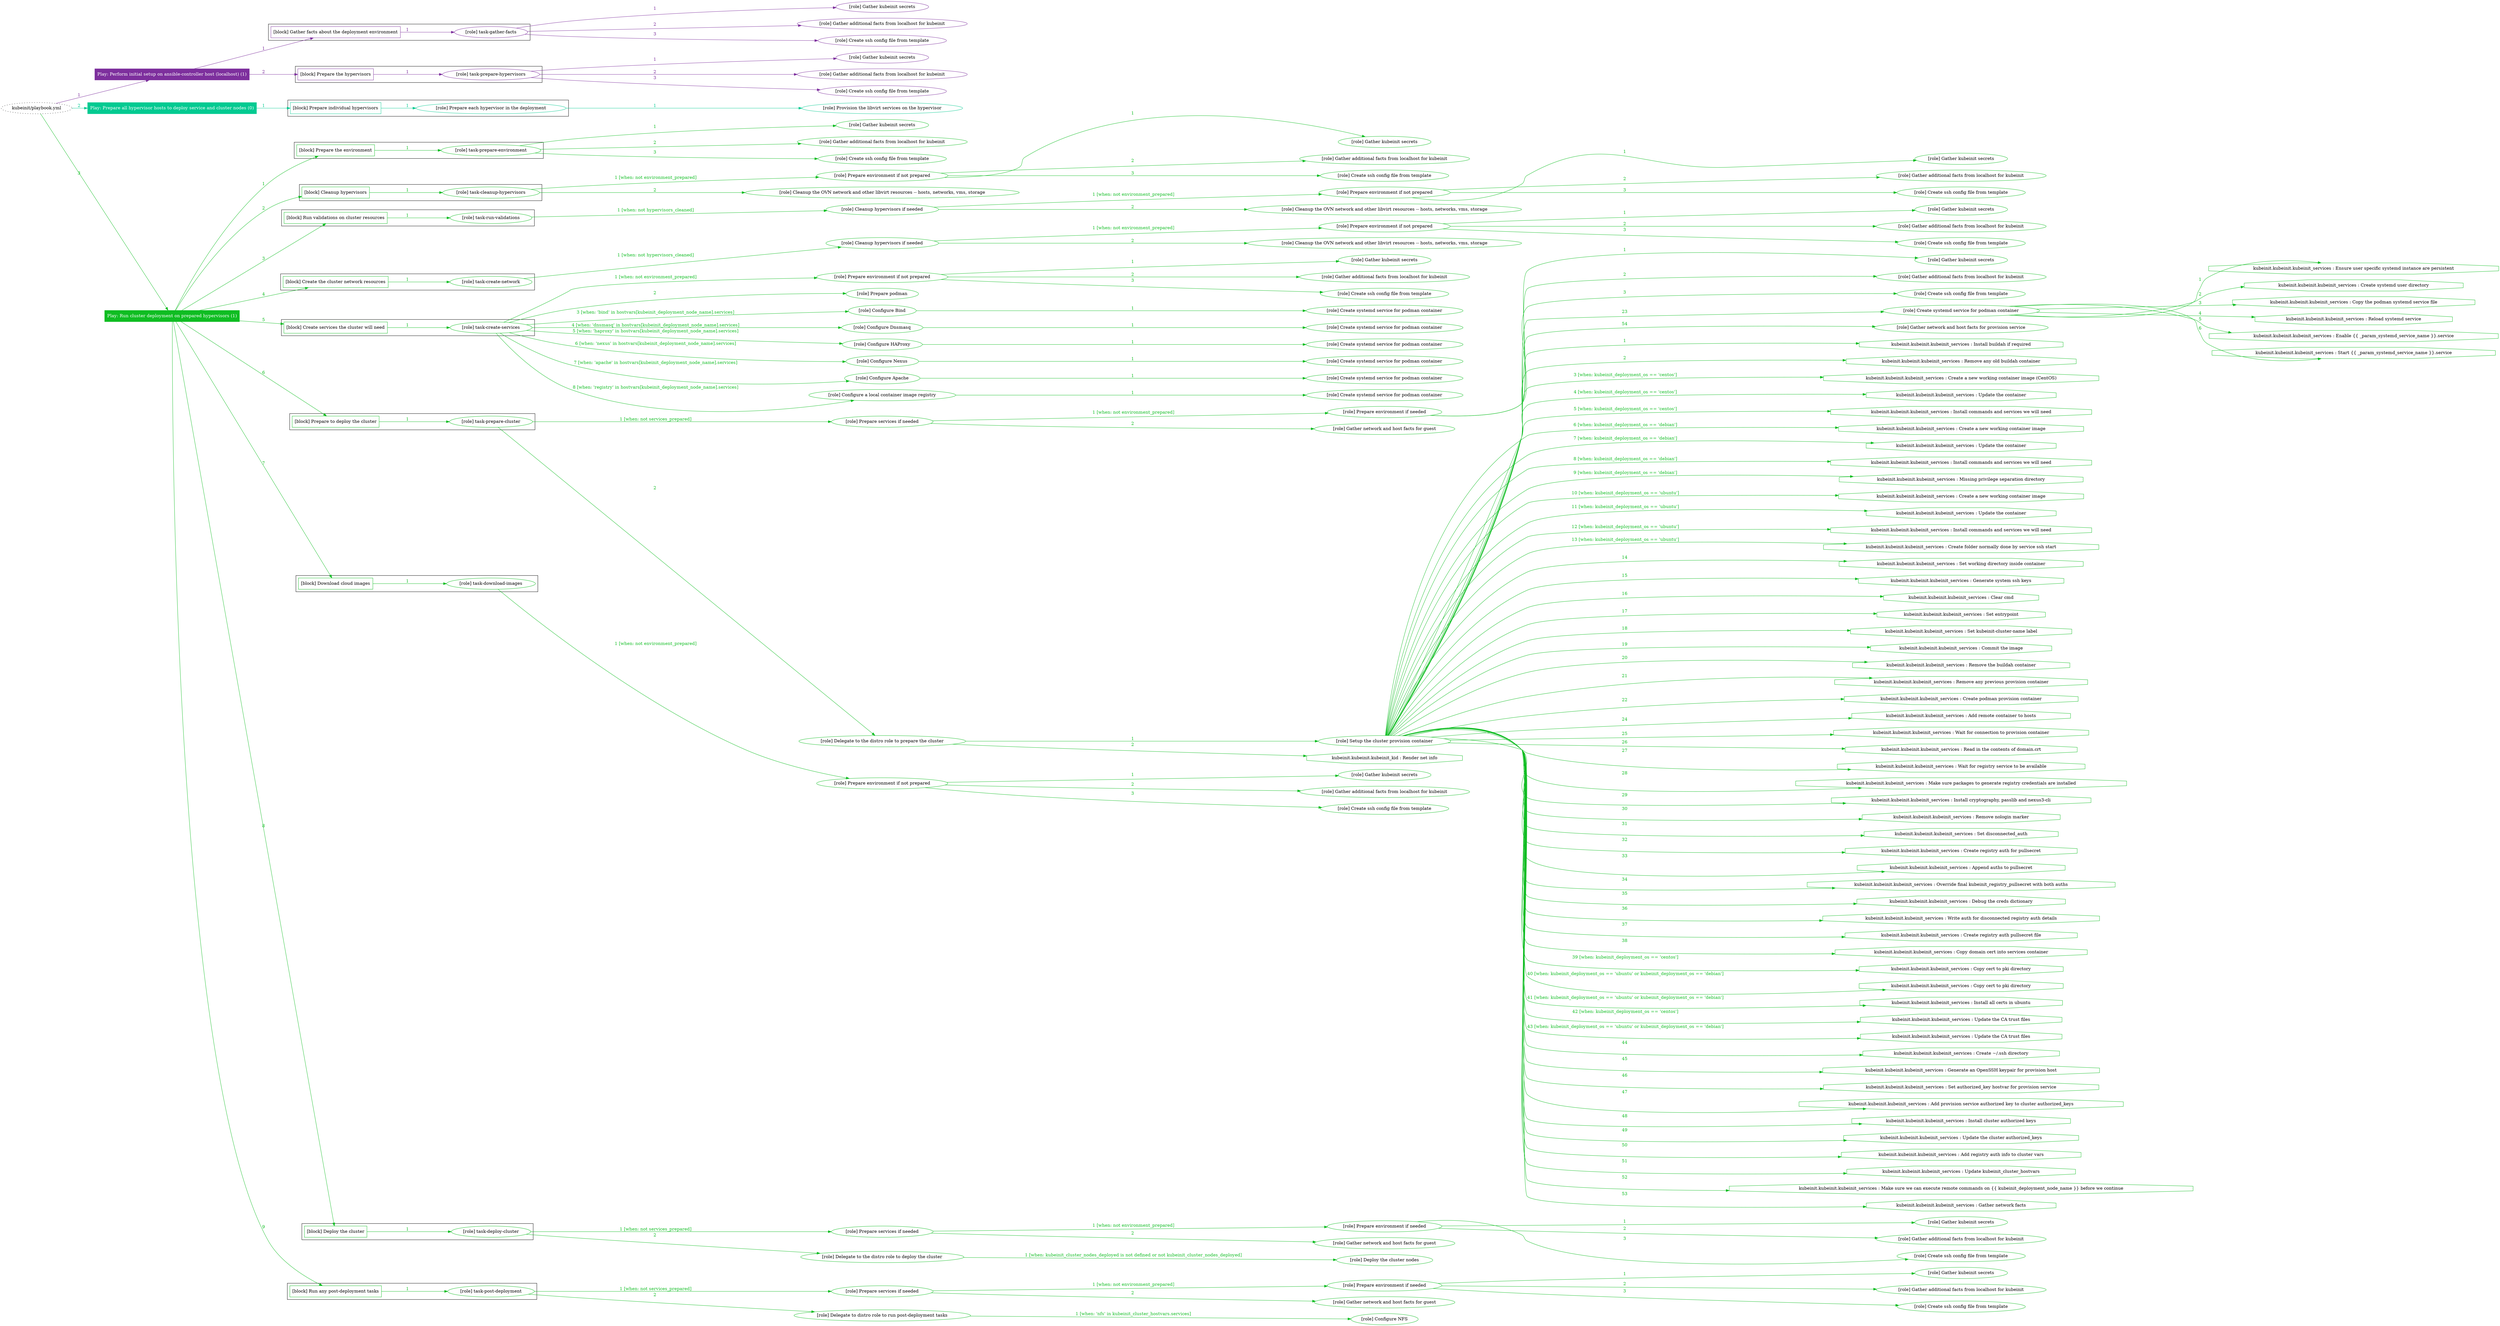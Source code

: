 digraph {
	graph [concentrate=true ordering=in rankdir=LR ratio=fill]
	edge [esep=5 sep=10]
	"kubeinit/playbook.yml" [URL="/home/runner/work/kubeinit/kubeinit/kubeinit/playbook.yml" id=playbook_9a768311 style=dotted]
	play_d1b62bb7 [label="Play: Perform initial setup on ansible-controller host (localhost) (1)" URL="/home/runner/work/kubeinit/kubeinit/kubeinit/playbook.yml" color="#7d2f9d" fontcolor="#ffffff" id=play_d1b62bb7 shape=box style=filled tooltip=localhost]
	"kubeinit/playbook.yml" -> play_d1b62bb7 [label="1 " color="#7d2f9d" fontcolor="#7d2f9d" id=edge_50f28161 labeltooltip="1 " tooltip="1 "]
	subgraph "Gather kubeinit secrets" {
		role_c7ad8a81 [label="[role] Gather kubeinit secrets" URL="/home/runner/.ansible/collections/ansible_collections/kubeinit/kubeinit/roles/kubeinit_prepare/tasks/gather_kubeinit_facts.yml" color="#7d2f9d" id=role_c7ad8a81 tooltip="Gather kubeinit secrets"]
	}
	subgraph "Gather additional facts from localhost for kubeinit" {
		role_342fa3d8 [label="[role] Gather additional facts from localhost for kubeinit" URL="/home/runner/.ansible/collections/ansible_collections/kubeinit/kubeinit/roles/kubeinit_prepare/tasks/gather_kubeinit_facts.yml" color="#7d2f9d" id=role_342fa3d8 tooltip="Gather additional facts from localhost for kubeinit"]
	}
	subgraph "Create ssh config file from template" {
		role_504c2db0 [label="[role] Create ssh config file from template" URL="/home/runner/.ansible/collections/ansible_collections/kubeinit/kubeinit/roles/kubeinit_prepare/tasks/gather_kubeinit_facts.yml" color="#7d2f9d" id=role_504c2db0 tooltip="Create ssh config file from template"]
	}
	subgraph "task-gather-facts" {
		role_c7b5c53e [label="[role] task-gather-facts" URL="/home/runner/work/kubeinit/kubeinit/kubeinit/playbook.yml" color="#7d2f9d" id=role_c7b5c53e tooltip="task-gather-facts"]
		role_c7b5c53e -> role_c7ad8a81 [label="1 " color="#7d2f9d" fontcolor="#7d2f9d" id=edge_22681e83 labeltooltip="1 " tooltip="1 "]
		role_c7b5c53e -> role_342fa3d8 [label="2 " color="#7d2f9d" fontcolor="#7d2f9d" id=edge_4533ee90 labeltooltip="2 " tooltip="2 "]
		role_c7b5c53e -> role_504c2db0 [label="3 " color="#7d2f9d" fontcolor="#7d2f9d" id=edge_a1367e4e labeltooltip="3 " tooltip="3 "]
	}
	subgraph "Gather kubeinit secrets" {
		role_ec8b43ef [label="[role] Gather kubeinit secrets" URL="/home/runner/.ansible/collections/ansible_collections/kubeinit/kubeinit/roles/kubeinit_prepare/tasks/gather_kubeinit_facts.yml" color="#7d2f9d" id=role_ec8b43ef tooltip="Gather kubeinit secrets"]
	}
	subgraph "Gather additional facts from localhost for kubeinit" {
		role_3df1d836 [label="[role] Gather additional facts from localhost for kubeinit" URL="/home/runner/.ansible/collections/ansible_collections/kubeinit/kubeinit/roles/kubeinit_prepare/tasks/gather_kubeinit_facts.yml" color="#7d2f9d" id=role_3df1d836 tooltip="Gather additional facts from localhost for kubeinit"]
	}
	subgraph "Create ssh config file from template" {
		role_36402640 [label="[role] Create ssh config file from template" URL="/home/runner/.ansible/collections/ansible_collections/kubeinit/kubeinit/roles/kubeinit_prepare/tasks/gather_kubeinit_facts.yml" color="#7d2f9d" id=role_36402640 tooltip="Create ssh config file from template"]
	}
	subgraph "task-prepare-hypervisors" {
		role_5878b65e [label="[role] task-prepare-hypervisors" URL="/home/runner/work/kubeinit/kubeinit/kubeinit/playbook.yml" color="#7d2f9d" id=role_5878b65e tooltip="task-prepare-hypervisors"]
		role_5878b65e -> role_ec8b43ef [label="1 " color="#7d2f9d" fontcolor="#7d2f9d" id=edge_440c5aa6 labeltooltip="1 " tooltip="1 "]
		role_5878b65e -> role_3df1d836 [label="2 " color="#7d2f9d" fontcolor="#7d2f9d" id=edge_8b3a55cc labeltooltip="2 " tooltip="2 "]
		role_5878b65e -> role_36402640 [label="3 " color="#7d2f9d" fontcolor="#7d2f9d" id=edge_6e6a3ed7 labeltooltip="3 " tooltip="3 "]
	}
	subgraph "Play: Perform initial setup on ansible-controller host (localhost) (1)" {
		play_d1b62bb7 -> block_53016700 [label=1 color="#7d2f9d" fontcolor="#7d2f9d" id=edge_9e1bbafd labeltooltip=1 tooltip=1]
		subgraph cluster_block_53016700 {
			block_53016700 [label="[block] Gather facts about the deployment environment" URL="/home/runner/work/kubeinit/kubeinit/kubeinit/playbook.yml" color="#7d2f9d" id=block_53016700 labeltooltip="Gather facts about the deployment environment" shape=box tooltip="Gather facts about the deployment environment"]
			block_53016700 -> role_c7b5c53e [label="1 " color="#7d2f9d" fontcolor="#7d2f9d" id=edge_36fe6c15 labeltooltip="1 " tooltip="1 "]
		}
		play_d1b62bb7 -> block_bdf31f8a [label=2 color="#7d2f9d" fontcolor="#7d2f9d" id=edge_97d307d4 labeltooltip=2 tooltip=2]
		subgraph cluster_block_bdf31f8a {
			block_bdf31f8a [label="[block] Prepare the hypervisors" URL="/home/runner/work/kubeinit/kubeinit/kubeinit/playbook.yml" color="#7d2f9d" id=block_bdf31f8a labeltooltip="Prepare the hypervisors" shape=box tooltip="Prepare the hypervisors"]
			block_bdf31f8a -> role_5878b65e [label="1 " color="#7d2f9d" fontcolor="#7d2f9d" id=edge_49acec73 labeltooltip="1 " tooltip="1 "]
		}
	}
	play_5d545f61 [label="Play: Prepare all hypervisor hosts to deploy service and cluster nodes (0)" URL="/home/runner/work/kubeinit/kubeinit/kubeinit/playbook.yml" color="#02ca91" fontcolor="#ffffff" id=play_5d545f61 shape=box style=filled tooltip="Play: Prepare all hypervisor hosts to deploy service and cluster nodes (0)"]
	"kubeinit/playbook.yml" -> play_5d545f61 [label="2 " color="#02ca91" fontcolor="#02ca91" id=edge_0c967e66 labeltooltip="2 " tooltip="2 "]
	subgraph "Provision the libvirt services on the hypervisor" {
		role_ebc314e7 [label="[role] Provision the libvirt services on the hypervisor" URL="/home/runner/.ansible/collections/ansible_collections/kubeinit/kubeinit/roles/kubeinit_prepare/tasks/prepare_hypervisor.yml" color="#02ca91" id=role_ebc314e7 tooltip="Provision the libvirt services on the hypervisor"]
	}
	subgraph "Prepare each hypervisor in the deployment" {
		role_66c51f30 [label="[role] Prepare each hypervisor in the deployment" URL="/home/runner/work/kubeinit/kubeinit/kubeinit/playbook.yml" color="#02ca91" id=role_66c51f30 tooltip="Prepare each hypervisor in the deployment"]
		role_66c51f30 -> role_ebc314e7 [label="1 " color="#02ca91" fontcolor="#02ca91" id=edge_33a294b1 labeltooltip="1 " tooltip="1 "]
	}
	subgraph "Play: Prepare all hypervisor hosts to deploy service and cluster nodes (0)" {
		play_5d545f61 -> block_cfa62fa5 [label=1 color="#02ca91" fontcolor="#02ca91" id=edge_e818c1df labeltooltip=1 tooltip=1]
		subgraph cluster_block_cfa62fa5 {
			block_cfa62fa5 [label="[block] Prepare individual hypervisors" URL="/home/runner/work/kubeinit/kubeinit/kubeinit/playbook.yml" color="#02ca91" id=block_cfa62fa5 labeltooltip="Prepare individual hypervisors" shape=box tooltip="Prepare individual hypervisors"]
			block_cfa62fa5 -> role_66c51f30 [label="1 " color="#02ca91" fontcolor="#02ca91" id=edge_fc08db5b labeltooltip="1 " tooltip="1 "]
		}
	}
	play_3caabe24 [label="Play: Run cluster deployment on prepared hypervisors (1)" URL="/home/runner/work/kubeinit/kubeinit/kubeinit/playbook.yml" color="#0fbd22" fontcolor="#ffffff" id=play_3caabe24 shape=box style=filled tooltip=localhost]
	"kubeinit/playbook.yml" -> play_3caabe24 [label="3 " color="#0fbd22" fontcolor="#0fbd22" id=edge_38289046 labeltooltip="3 " tooltip="3 "]
	subgraph "Gather kubeinit secrets" {
		role_73b5f0eb [label="[role] Gather kubeinit secrets" URL="/home/runner/.ansible/collections/ansible_collections/kubeinit/kubeinit/roles/kubeinit_prepare/tasks/gather_kubeinit_facts.yml" color="#0fbd22" id=role_73b5f0eb tooltip="Gather kubeinit secrets"]
	}
	subgraph "Gather additional facts from localhost for kubeinit" {
		role_c8ff940c [label="[role] Gather additional facts from localhost for kubeinit" URL="/home/runner/.ansible/collections/ansible_collections/kubeinit/kubeinit/roles/kubeinit_prepare/tasks/gather_kubeinit_facts.yml" color="#0fbd22" id=role_c8ff940c tooltip="Gather additional facts from localhost for kubeinit"]
	}
	subgraph "Create ssh config file from template" {
		role_7d612718 [label="[role] Create ssh config file from template" URL="/home/runner/.ansible/collections/ansible_collections/kubeinit/kubeinit/roles/kubeinit_prepare/tasks/gather_kubeinit_facts.yml" color="#0fbd22" id=role_7d612718 tooltip="Create ssh config file from template"]
	}
	subgraph "task-prepare-environment" {
		role_c77ac826 [label="[role] task-prepare-environment" URL="/home/runner/work/kubeinit/kubeinit/kubeinit/playbook.yml" color="#0fbd22" id=role_c77ac826 tooltip="task-prepare-environment"]
		role_c77ac826 -> role_73b5f0eb [label="1 " color="#0fbd22" fontcolor="#0fbd22" id=edge_360276bb labeltooltip="1 " tooltip="1 "]
		role_c77ac826 -> role_c8ff940c [label="2 " color="#0fbd22" fontcolor="#0fbd22" id=edge_4fa3b040 labeltooltip="2 " tooltip="2 "]
		role_c77ac826 -> role_7d612718 [label="3 " color="#0fbd22" fontcolor="#0fbd22" id=edge_6a0c7423 labeltooltip="3 " tooltip="3 "]
	}
	subgraph "Gather kubeinit secrets" {
		role_ad9af3e9 [label="[role] Gather kubeinit secrets" URL="/home/runner/.ansible/collections/ansible_collections/kubeinit/kubeinit/roles/kubeinit_prepare/tasks/gather_kubeinit_facts.yml" color="#0fbd22" id=role_ad9af3e9 tooltip="Gather kubeinit secrets"]
	}
	subgraph "Gather additional facts from localhost for kubeinit" {
		role_77792bb8 [label="[role] Gather additional facts from localhost for kubeinit" URL="/home/runner/.ansible/collections/ansible_collections/kubeinit/kubeinit/roles/kubeinit_prepare/tasks/gather_kubeinit_facts.yml" color="#0fbd22" id=role_77792bb8 tooltip="Gather additional facts from localhost for kubeinit"]
	}
	subgraph "Create ssh config file from template" {
		role_1fdd66d1 [label="[role] Create ssh config file from template" URL="/home/runner/.ansible/collections/ansible_collections/kubeinit/kubeinit/roles/kubeinit_prepare/tasks/gather_kubeinit_facts.yml" color="#0fbd22" id=role_1fdd66d1 tooltip="Create ssh config file from template"]
	}
	subgraph "Prepare environment if not prepared" {
		role_01ae6afc [label="[role] Prepare environment if not prepared" URL="/home/runner/.ansible/collections/ansible_collections/kubeinit/kubeinit/roles/kubeinit_prepare/tasks/cleanup_hypervisors.yml" color="#0fbd22" id=role_01ae6afc tooltip="Prepare environment if not prepared"]
		role_01ae6afc -> role_ad9af3e9 [label="1 " color="#0fbd22" fontcolor="#0fbd22" id=edge_b54ee0be labeltooltip="1 " tooltip="1 "]
		role_01ae6afc -> role_77792bb8 [label="2 " color="#0fbd22" fontcolor="#0fbd22" id=edge_f8b1a8db labeltooltip="2 " tooltip="2 "]
		role_01ae6afc -> role_1fdd66d1 [label="3 " color="#0fbd22" fontcolor="#0fbd22" id=edge_df524cea labeltooltip="3 " tooltip="3 "]
	}
	subgraph "Cleanup the OVN network and other libvirt resources -- hosts, networks, vms, storage" {
		role_6d86212c [label="[role] Cleanup the OVN network and other libvirt resources -- hosts, networks, vms, storage" URL="/home/runner/.ansible/collections/ansible_collections/kubeinit/kubeinit/roles/kubeinit_prepare/tasks/cleanup_hypervisors.yml" color="#0fbd22" id=role_6d86212c tooltip="Cleanup the OVN network and other libvirt resources -- hosts, networks, vms, storage"]
	}
	subgraph "task-cleanup-hypervisors" {
		role_63cc55f0 [label="[role] task-cleanup-hypervisors" URL="/home/runner/work/kubeinit/kubeinit/kubeinit/playbook.yml" color="#0fbd22" id=role_63cc55f0 tooltip="task-cleanup-hypervisors"]
		role_63cc55f0 -> role_01ae6afc [label="1 [when: not environment_prepared]" color="#0fbd22" fontcolor="#0fbd22" id=edge_530f1b85 labeltooltip="1 [when: not environment_prepared]" tooltip="1 [when: not environment_prepared]"]
		role_63cc55f0 -> role_6d86212c [label="2 " color="#0fbd22" fontcolor="#0fbd22" id=edge_15afce75 labeltooltip="2 " tooltip="2 "]
	}
	subgraph "Gather kubeinit secrets" {
		role_fdd3d4e4 [label="[role] Gather kubeinit secrets" URL="/home/runner/.ansible/collections/ansible_collections/kubeinit/kubeinit/roles/kubeinit_prepare/tasks/gather_kubeinit_facts.yml" color="#0fbd22" id=role_fdd3d4e4 tooltip="Gather kubeinit secrets"]
	}
	subgraph "Gather additional facts from localhost for kubeinit" {
		role_d1bef6a5 [label="[role] Gather additional facts from localhost for kubeinit" URL="/home/runner/.ansible/collections/ansible_collections/kubeinit/kubeinit/roles/kubeinit_prepare/tasks/gather_kubeinit_facts.yml" color="#0fbd22" id=role_d1bef6a5 tooltip="Gather additional facts from localhost for kubeinit"]
	}
	subgraph "Create ssh config file from template" {
		role_538529bb [label="[role] Create ssh config file from template" URL="/home/runner/.ansible/collections/ansible_collections/kubeinit/kubeinit/roles/kubeinit_prepare/tasks/gather_kubeinit_facts.yml" color="#0fbd22" id=role_538529bb tooltip="Create ssh config file from template"]
	}
	subgraph "Prepare environment if not prepared" {
		role_cf53f4e9 [label="[role] Prepare environment if not prepared" URL="/home/runner/.ansible/collections/ansible_collections/kubeinit/kubeinit/roles/kubeinit_prepare/tasks/cleanup_hypervisors.yml" color="#0fbd22" id=role_cf53f4e9 tooltip="Prepare environment if not prepared"]
		role_cf53f4e9 -> role_fdd3d4e4 [label="1 " color="#0fbd22" fontcolor="#0fbd22" id=edge_962e9e18 labeltooltip="1 " tooltip="1 "]
		role_cf53f4e9 -> role_d1bef6a5 [label="2 " color="#0fbd22" fontcolor="#0fbd22" id=edge_70553ac7 labeltooltip="2 " tooltip="2 "]
		role_cf53f4e9 -> role_538529bb [label="3 " color="#0fbd22" fontcolor="#0fbd22" id=edge_5eacb56e labeltooltip="3 " tooltip="3 "]
	}
	subgraph "Cleanup the OVN network and other libvirt resources -- hosts, networks, vms, storage" {
		role_b80ab472 [label="[role] Cleanup the OVN network and other libvirt resources -- hosts, networks, vms, storage" URL="/home/runner/.ansible/collections/ansible_collections/kubeinit/kubeinit/roles/kubeinit_prepare/tasks/cleanup_hypervisors.yml" color="#0fbd22" id=role_b80ab472 tooltip="Cleanup the OVN network and other libvirt resources -- hosts, networks, vms, storage"]
	}
	subgraph "Cleanup hypervisors if needed" {
		role_6d51f65f [label="[role] Cleanup hypervisors if needed" URL="/home/runner/.ansible/collections/ansible_collections/kubeinit/kubeinit/roles/kubeinit_validations/tasks/main.yml" color="#0fbd22" id=role_6d51f65f tooltip="Cleanup hypervisors if needed"]
		role_6d51f65f -> role_cf53f4e9 [label="1 [when: not environment_prepared]" color="#0fbd22" fontcolor="#0fbd22" id=edge_36e24324 labeltooltip="1 [when: not environment_prepared]" tooltip="1 [when: not environment_prepared]"]
		role_6d51f65f -> role_b80ab472 [label="2 " color="#0fbd22" fontcolor="#0fbd22" id=edge_2da20dc2 labeltooltip="2 " tooltip="2 "]
	}
	subgraph "task-run-validations" {
		role_52eba72b [label="[role] task-run-validations" URL="/home/runner/work/kubeinit/kubeinit/kubeinit/playbook.yml" color="#0fbd22" id=role_52eba72b tooltip="task-run-validations"]
		role_52eba72b -> role_6d51f65f [label="1 [when: not hypervisors_cleaned]" color="#0fbd22" fontcolor="#0fbd22" id=edge_5f9e2f59 labeltooltip="1 [when: not hypervisors_cleaned]" tooltip="1 [when: not hypervisors_cleaned]"]
	}
	subgraph "Gather kubeinit secrets" {
		role_1c9f809b [label="[role] Gather kubeinit secrets" URL="/home/runner/.ansible/collections/ansible_collections/kubeinit/kubeinit/roles/kubeinit_prepare/tasks/gather_kubeinit_facts.yml" color="#0fbd22" id=role_1c9f809b tooltip="Gather kubeinit secrets"]
	}
	subgraph "Gather additional facts from localhost for kubeinit" {
		role_f1e53566 [label="[role] Gather additional facts from localhost for kubeinit" URL="/home/runner/.ansible/collections/ansible_collections/kubeinit/kubeinit/roles/kubeinit_prepare/tasks/gather_kubeinit_facts.yml" color="#0fbd22" id=role_f1e53566 tooltip="Gather additional facts from localhost for kubeinit"]
	}
	subgraph "Create ssh config file from template" {
		role_e656e7d4 [label="[role] Create ssh config file from template" URL="/home/runner/.ansible/collections/ansible_collections/kubeinit/kubeinit/roles/kubeinit_prepare/tasks/gather_kubeinit_facts.yml" color="#0fbd22" id=role_e656e7d4 tooltip="Create ssh config file from template"]
	}
	subgraph "Prepare environment if not prepared" {
		role_cada5400 [label="[role] Prepare environment if not prepared" URL="/home/runner/.ansible/collections/ansible_collections/kubeinit/kubeinit/roles/kubeinit_prepare/tasks/cleanup_hypervisors.yml" color="#0fbd22" id=role_cada5400 tooltip="Prepare environment if not prepared"]
		role_cada5400 -> role_1c9f809b [label="1 " color="#0fbd22" fontcolor="#0fbd22" id=edge_b6dac67e labeltooltip="1 " tooltip="1 "]
		role_cada5400 -> role_f1e53566 [label="2 " color="#0fbd22" fontcolor="#0fbd22" id=edge_eb1d09c1 labeltooltip="2 " tooltip="2 "]
		role_cada5400 -> role_e656e7d4 [label="3 " color="#0fbd22" fontcolor="#0fbd22" id=edge_4c32ae24 labeltooltip="3 " tooltip="3 "]
	}
	subgraph "Cleanup the OVN network and other libvirt resources -- hosts, networks, vms, storage" {
		role_048ce922 [label="[role] Cleanup the OVN network and other libvirt resources -- hosts, networks, vms, storage" URL="/home/runner/.ansible/collections/ansible_collections/kubeinit/kubeinit/roles/kubeinit_prepare/tasks/cleanup_hypervisors.yml" color="#0fbd22" id=role_048ce922 tooltip="Cleanup the OVN network and other libvirt resources -- hosts, networks, vms, storage"]
	}
	subgraph "Cleanup hypervisors if needed" {
		role_3318b9ca [label="[role] Cleanup hypervisors if needed" URL="/home/runner/.ansible/collections/ansible_collections/kubeinit/kubeinit/roles/kubeinit_libvirt/tasks/create_network.yml" color="#0fbd22" id=role_3318b9ca tooltip="Cleanup hypervisors if needed"]
		role_3318b9ca -> role_cada5400 [label="1 [when: not environment_prepared]" color="#0fbd22" fontcolor="#0fbd22" id=edge_6ce502e9 labeltooltip="1 [when: not environment_prepared]" tooltip="1 [when: not environment_prepared]"]
		role_3318b9ca -> role_048ce922 [label="2 " color="#0fbd22" fontcolor="#0fbd22" id=edge_2aa2ff70 labeltooltip="2 " tooltip="2 "]
	}
	subgraph "task-create-network" {
		role_339ac477 [label="[role] task-create-network" URL="/home/runner/work/kubeinit/kubeinit/kubeinit/playbook.yml" color="#0fbd22" id=role_339ac477 tooltip="task-create-network"]
		role_339ac477 -> role_3318b9ca [label="1 [when: not hypervisors_cleaned]" color="#0fbd22" fontcolor="#0fbd22" id=edge_86aae4cc labeltooltip="1 [when: not hypervisors_cleaned]" tooltip="1 [when: not hypervisors_cleaned]"]
	}
	subgraph "Gather kubeinit secrets" {
		role_587ae257 [label="[role] Gather kubeinit secrets" URL="/home/runner/.ansible/collections/ansible_collections/kubeinit/kubeinit/roles/kubeinit_prepare/tasks/gather_kubeinit_facts.yml" color="#0fbd22" id=role_587ae257 tooltip="Gather kubeinit secrets"]
	}
	subgraph "Gather additional facts from localhost for kubeinit" {
		role_297c6d2a [label="[role] Gather additional facts from localhost for kubeinit" URL="/home/runner/.ansible/collections/ansible_collections/kubeinit/kubeinit/roles/kubeinit_prepare/tasks/gather_kubeinit_facts.yml" color="#0fbd22" id=role_297c6d2a tooltip="Gather additional facts from localhost for kubeinit"]
	}
	subgraph "Create ssh config file from template" {
		role_d22d4663 [label="[role] Create ssh config file from template" URL="/home/runner/.ansible/collections/ansible_collections/kubeinit/kubeinit/roles/kubeinit_prepare/tasks/gather_kubeinit_facts.yml" color="#0fbd22" id=role_d22d4663 tooltip="Create ssh config file from template"]
	}
	subgraph "Prepare environment if not prepared" {
		role_947f2658 [label="[role] Prepare environment if not prepared" URL="/home/runner/.ansible/collections/ansible_collections/kubeinit/kubeinit/roles/kubeinit_services/tasks/main.yml" color="#0fbd22" id=role_947f2658 tooltip="Prepare environment if not prepared"]
		role_947f2658 -> role_587ae257 [label="1 " color="#0fbd22" fontcolor="#0fbd22" id=edge_8f6d20da labeltooltip="1 " tooltip="1 "]
		role_947f2658 -> role_297c6d2a [label="2 " color="#0fbd22" fontcolor="#0fbd22" id=edge_c322fd83 labeltooltip="2 " tooltip="2 "]
		role_947f2658 -> role_d22d4663 [label="3 " color="#0fbd22" fontcolor="#0fbd22" id=edge_cff55c75 labeltooltip="3 " tooltip="3 "]
	}
	subgraph "Prepare podman" {
		role_abb173a4 [label="[role] Prepare podman" URL="/home/runner/.ansible/collections/ansible_collections/kubeinit/kubeinit/roles/kubeinit_services/tasks/00_create_service_pod.yml" color="#0fbd22" id=role_abb173a4 tooltip="Prepare podman"]
	}
	subgraph "Create systemd service for podman container" {
		role_8e17682e [label="[role] Create systemd service for podman container" URL="/home/runner/.ansible/collections/ansible_collections/kubeinit/kubeinit/roles/kubeinit_bind/tasks/main.yml" color="#0fbd22" id=role_8e17682e tooltip="Create systemd service for podman container"]
	}
	subgraph "Configure Bind" {
		role_1989c544 [label="[role] Configure Bind" URL="/home/runner/.ansible/collections/ansible_collections/kubeinit/kubeinit/roles/kubeinit_services/tasks/start_services_containers.yml" color="#0fbd22" id=role_1989c544 tooltip="Configure Bind"]
		role_1989c544 -> role_8e17682e [label="1 " color="#0fbd22" fontcolor="#0fbd22" id=edge_c9c60b1c labeltooltip="1 " tooltip="1 "]
	}
	subgraph "Create systemd service for podman container" {
		role_79f1ab77 [label="[role] Create systemd service for podman container" URL="/home/runner/.ansible/collections/ansible_collections/kubeinit/kubeinit/roles/kubeinit_dnsmasq/tasks/main.yml" color="#0fbd22" id=role_79f1ab77 tooltip="Create systemd service for podman container"]
	}
	subgraph "Configure Dnsmasq" {
		role_fb73fef2 [label="[role] Configure Dnsmasq" URL="/home/runner/.ansible/collections/ansible_collections/kubeinit/kubeinit/roles/kubeinit_services/tasks/start_services_containers.yml" color="#0fbd22" id=role_fb73fef2 tooltip="Configure Dnsmasq"]
		role_fb73fef2 -> role_79f1ab77 [label="1 " color="#0fbd22" fontcolor="#0fbd22" id=edge_04634d1c labeltooltip="1 " tooltip="1 "]
	}
	subgraph "Create systemd service for podman container" {
		role_be0ed08f [label="[role] Create systemd service for podman container" URL="/home/runner/.ansible/collections/ansible_collections/kubeinit/kubeinit/roles/kubeinit_haproxy/tasks/main.yml" color="#0fbd22" id=role_be0ed08f tooltip="Create systemd service for podman container"]
	}
	subgraph "Configure HAProxy" {
		role_534d89cd [label="[role] Configure HAProxy" URL="/home/runner/.ansible/collections/ansible_collections/kubeinit/kubeinit/roles/kubeinit_services/tasks/start_services_containers.yml" color="#0fbd22" id=role_534d89cd tooltip="Configure HAProxy"]
		role_534d89cd -> role_be0ed08f [label="1 " color="#0fbd22" fontcolor="#0fbd22" id=edge_b95e0a0f labeltooltip="1 " tooltip="1 "]
	}
	subgraph "Create systemd service for podman container" {
		role_d620a0b1 [label="[role] Create systemd service for podman container" URL="/home/runner/.ansible/collections/ansible_collections/kubeinit/kubeinit/roles/kubeinit_nexus/tasks/main.yml" color="#0fbd22" id=role_d620a0b1 tooltip="Create systemd service for podman container"]
	}
	subgraph "Configure Nexus" {
		role_41e6ce41 [label="[role] Configure Nexus" URL="/home/runner/.ansible/collections/ansible_collections/kubeinit/kubeinit/roles/kubeinit_services/tasks/start_services_containers.yml" color="#0fbd22" id=role_41e6ce41 tooltip="Configure Nexus"]
		role_41e6ce41 -> role_d620a0b1 [label="1 " color="#0fbd22" fontcolor="#0fbd22" id=edge_9e12dfa7 labeltooltip="1 " tooltip="1 "]
	}
	subgraph "Create systemd service for podman container" {
		role_fbc6e9f2 [label="[role] Create systemd service for podman container" URL="/home/runner/.ansible/collections/ansible_collections/kubeinit/kubeinit/roles/kubeinit_apache/tasks/main.yml" color="#0fbd22" id=role_fbc6e9f2 tooltip="Create systemd service for podman container"]
	}
	subgraph "Configure Apache" {
		role_9acda474 [label="[role] Configure Apache" URL="/home/runner/.ansible/collections/ansible_collections/kubeinit/kubeinit/roles/kubeinit_services/tasks/start_services_containers.yml" color="#0fbd22" id=role_9acda474 tooltip="Configure Apache"]
		role_9acda474 -> role_fbc6e9f2 [label="1 " color="#0fbd22" fontcolor="#0fbd22" id=edge_1af68062 labeltooltip="1 " tooltip="1 "]
	}
	subgraph "Create systemd service for podman container" {
		role_a96bd9a3 [label="[role] Create systemd service for podman container" URL="/home/runner/.ansible/collections/ansible_collections/kubeinit/kubeinit/roles/kubeinit_registry/tasks/main.yml" color="#0fbd22" id=role_a96bd9a3 tooltip="Create systemd service for podman container"]
	}
	subgraph "Configure a local container image registry" {
		role_0f49cc7a [label="[role] Configure a local container image registry" URL="/home/runner/.ansible/collections/ansible_collections/kubeinit/kubeinit/roles/kubeinit_services/tasks/start_services_containers.yml" color="#0fbd22" id=role_0f49cc7a tooltip="Configure a local container image registry"]
		role_0f49cc7a -> role_a96bd9a3 [label="1 " color="#0fbd22" fontcolor="#0fbd22" id=edge_db273b46 labeltooltip="1 " tooltip="1 "]
	}
	subgraph "task-create-services" {
		role_d1b703a2 [label="[role] task-create-services" URL="/home/runner/work/kubeinit/kubeinit/kubeinit/playbook.yml" color="#0fbd22" id=role_d1b703a2 tooltip="task-create-services"]
		role_d1b703a2 -> role_947f2658 [label="1 [when: not environment_prepared]" color="#0fbd22" fontcolor="#0fbd22" id=edge_0b10225e labeltooltip="1 [when: not environment_prepared]" tooltip="1 [when: not environment_prepared]"]
		role_d1b703a2 -> role_abb173a4 [label="2 " color="#0fbd22" fontcolor="#0fbd22" id=edge_5bc34cf4 labeltooltip="2 " tooltip="2 "]
		role_d1b703a2 -> role_1989c544 [label="3 [when: 'bind' in hostvars[kubeinit_deployment_node_name].services]" color="#0fbd22" fontcolor="#0fbd22" id=edge_67624978 labeltooltip="3 [when: 'bind' in hostvars[kubeinit_deployment_node_name].services]" tooltip="3 [when: 'bind' in hostvars[kubeinit_deployment_node_name].services]"]
		role_d1b703a2 -> role_fb73fef2 [label="4 [when: 'dnsmasq' in hostvars[kubeinit_deployment_node_name].services]" color="#0fbd22" fontcolor="#0fbd22" id=edge_0f49f6eb labeltooltip="4 [when: 'dnsmasq' in hostvars[kubeinit_deployment_node_name].services]" tooltip="4 [when: 'dnsmasq' in hostvars[kubeinit_deployment_node_name].services]"]
		role_d1b703a2 -> role_534d89cd [label="5 [when: 'haproxy' in hostvars[kubeinit_deployment_node_name].services]" color="#0fbd22" fontcolor="#0fbd22" id=edge_c0637964 labeltooltip="5 [when: 'haproxy' in hostvars[kubeinit_deployment_node_name].services]" tooltip="5 [when: 'haproxy' in hostvars[kubeinit_deployment_node_name].services]"]
		role_d1b703a2 -> role_41e6ce41 [label="6 [when: 'nexus' in hostvars[kubeinit_deployment_node_name].services]" color="#0fbd22" fontcolor="#0fbd22" id=edge_6727e7b8 labeltooltip="6 [when: 'nexus' in hostvars[kubeinit_deployment_node_name].services]" tooltip="6 [when: 'nexus' in hostvars[kubeinit_deployment_node_name].services]"]
		role_d1b703a2 -> role_9acda474 [label="7 [when: 'apache' in hostvars[kubeinit_deployment_node_name].services]" color="#0fbd22" fontcolor="#0fbd22" id=edge_0c9a0dcd labeltooltip="7 [when: 'apache' in hostvars[kubeinit_deployment_node_name].services]" tooltip="7 [when: 'apache' in hostvars[kubeinit_deployment_node_name].services]"]
		role_d1b703a2 -> role_0f49cc7a [label="8 [when: 'registry' in hostvars[kubeinit_deployment_node_name].services]" color="#0fbd22" fontcolor="#0fbd22" id=edge_a6b5fead labeltooltip="8 [when: 'registry' in hostvars[kubeinit_deployment_node_name].services]" tooltip="8 [when: 'registry' in hostvars[kubeinit_deployment_node_name].services]"]
	}
	subgraph "Gather kubeinit secrets" {
		role_92ec5d43 [label="[role] Gather kubeinit secrets" URL="/home/runner/.ansible/collections/ansible_collections/kubeinit/kubeinit/roles/kubeinit_prepare/tasks/gather_kubeinit_facts.yml" color="#0fbd22" id=role_92ec5d43 tooltip="Gather kubeinit secrets"]
	}
	subgraph "Gather additional facts from localhost for kubeinit" {
		role_64b52e88 [label="[role] Gather additional facts from localhost for kubeinit" URL="/home/runner/.ansible/collections/ansible_collections/kubeinit/kubeinit/roles/kubeinit_prepare/tasks/gather_kubeinit_facts.yml" color="#0fbd22" id=role_64b52e88 tooltip="Gather additional facts from localhost for kubeinit"]
	}
	subgraph "Create ssh config file from template" {
		role_6a740499 [label="[role] Create ssh config file from template" URL="/home/runner/.ansible/collections/ansible_collections/kubeinit/kubeinit/roles/kubeinit_prepare/tasks/gather_kubeinit_facts.yml" color="#0fbd22" id=role_6a740499 tooltip="Create ssh config file from template"]
	}
	subgraph "Prepare environment if needed" {
		role_16271d7b [label="[role] Prepare environment if needed" URL="/home/runner/.ansible/collections/ansible_collections/kubeinit/kubeinit/roles/kubeinit_services/tasks/prepare_services.yml" color="#0fbd22" id=role_16271d7b tooltip="Prepare environment if needed"]
		role_16271d7b -> role_92ec5d43 [label="1 " color="#0fbd22" fontcolor="#0fbd22" id=edge_359cfc7e labeltooltip="1 " tooltip="1 "]
		role_16271d7b -> role_64b52e88 [label="2 " color="#0fbd22" fontcolor="#0fbd22" id=edge_73846f67 labeltooltip="2 " tooltip="2 "]
		role_16271d7b -> role_6a740499 [label="3 " color="#0fbd22" fontcolor="#0fbd22" id=edge_0d2aeced labeltooltip="3 " tooltip="3 "]
	}
	subgraph "Gather network and host facts for guest" {
		role_9019a9ed [label="[role] Gather network and host facts for guest" URL="/home/runner/.ansible/collections/ansible_collections/kubeinit/kubeinit/roles/kubeinit_services/tasks/prepare_services.yml" color="#0fbd22" id=role_9019a9ed tooltip="Gather network and host facts for guest"]
	}
	subgraph "Prepare services if needed" {
		role_41e55740 [label="[role] Prepare services if needed" URL="/home/runner/.ansible/collections/ansible_collections/kubeinit/kubeinit/roles/kubeinit_prepare/tasks/prepare_cluster.yml" color="#0fbd22" id=role_41e55740 tooltip="Prepare services if needed"]
		role_41e55740 -> role_16271d7b [label="1 [when: not environment_prepared]" color="#0fbd22" fontcolor="#0fbd22" id=edge_94d5568d labeltooltip="1 [when: not environment_prepared]" tooltip="1 [when: not environment_prepared]"]
		role_41e55740 -> role_9019a9ed [label="2 " color="#0fbd22" fontcolor="#0fbd22" id=edge_4a75833f labeltooltip="2 " tooltip="2 "]
	}
	subgraph "Create systemd service for podman container" {
		role_f93116e6 [label="[role] Create systemd service for podman container" URL="/home/runner/.ansible/collections/ansible_collections/kubeinit/kubeinit/roles/kubeinit_services/tasks/create_provision_container.yml" color="#0fbd22" id=role_f93116e6 tooltip="Create systemd service for podman container"]
		task_0c679592 [label="kubeinit.kubeinit.kubeinit_services : Ensure user specific systemd instance are persistent" URL="/home/runner/.ansible/collections/ansible_collections/kubeinit/kubeinit/roles/kubeinit_services/tasks/create_managed_service.yml" color="#0fbd22" id=task_0c679592 shape=octagon tooltip="kubeinit.kubeinit.kubeinit_services : Ensure user specific systemd instance are persistent"]
		role_f93116e6 -> task_0c679592 [label="1 " color="#0fbd22" fontcolor="#0fbd22" id=edge_039c301f labeltooltip="1 " tooltip="1 "]
		task_7d207958 [label="kubeinit.kubeinit.kubeinit_services : Create systemd user directory" URL="/home/runner/.ansible/collections/ansible_collections/kubeinit/kubeinit/roles/kubeinit_services/tasks/create_managed_service.yml" color="#0fbd22" id=task_7d207958 shape=octagon tooltip="kubeinit.kubeinit.kubeinit_services : Create systemd user directory"]
		role_f93116e6 -> task_7d207958 [label="2 " color="#0fbd22" fontcolor="#0fbd22" id=edge_437c7fea labeltooltip="2 " tooltip="2 "]
		task_3ce3204e [label="kubeinit.kubeinit.kubeinit_services : Copy the podman systemd service file" URL="/home/runner/.ansible/collections/ansible_collections/kubeinit/kubeinit/roles/kubeinit_services/tasks/create_managed_service.yml" color="#0fbd22" id=task_3ce3204e shape=octagon tooltip="kubeinit.kubeinit.kubeinit_services : Copy the podman systemd service file"]
		role_f93116e6 -> task_3ce3204e [label="3 " color="#0fbd22" fontcolor="#0fbd22" id=edge_12f16022 labeltooltip="3 " tooltip="3 "]
		task_45f80c10 [label="kubeinit.kubeinit.kubeinit_services : Reload systemd service" URL="/home/runner/.ansible/collections/ansible_collections/kubeinit/kubeinit/roles/kubeinit_services/tasks/create_managed_service.yml" color="#0fbd22" id=task_45f80c10 shape=octagon tooltip="kubeinit.kubeinit.kubeinit_services : Reload systemd service"]
		role_f93116e6 -> task_45f80c10 [label="4 " color="#0fbd22" fontcolor="#0fbd22" id=edge_0cbf74d9 labeltooltip="4 " tooltip="4 "]
		task_ff322fef [label="kubeinit.kubeinit.kubeinit_services : Enable {{ _param_systemd_service_name }}.service" URL="/home/runner/.ansible/collections/ansible_collections/kubeinit/kubeinit/roles/kubeinit_services/tasks/create_managed_service.yml" color="#0fbd22" id=task_ff322fef shape=octagon tooltip="kubeinit.kubeinit.kubeinit_services : Enable {{ _param_systemd_service_name }}.service"]
		role_f93116e6 -> task_ff322fef [label="5 " color="#0fbd22" fontcolor="#0fbd22" id=edge_38c90a15 labeltooltip="5 " tooltip="5 "]
		task_af1a957f [label="kubeinit.kubeinit.kubeinit_services : Start {{ _param_systemd_service_name }}.service" URL="/home/runner/.ansible/collections/ansible_collections/kubeinit/kubeinit/roles/kubeinit_services/tasks/create_managed_service.yml" color="#0fbd22" id=task_af1a957f shape=octagon tooltip="kubeinit.kubeinit.kubeinit_services : Start {{ _param_systemd_service_name }}.service"]
		role_f93116e6 -> task_af1a957f [label="6 " color="#0fbd22" fontcolor="#0fbd22" id=edge_a6fae4db labeltooltip="6 " tooltip="6 "]
	}
	subgraph "Gather network and host facts for provision service" {
		role_43d0ab22 [label="[role] Gather network and host facts for provision service" URL="/home/runner/.ansible/collections/ansible_collections/kubeinit/kubeinit/roles/kubeinit_services/tasks/create_provision_container.yml" color="#0fbd22" id=role_43d0ab22 tooltip="Gather network and host facts for provision service"]
	}
	subgraph "Setup the cluster provision container" {
		role_a80abe1d [label="[role] Setup the cluster provision container" URL="/home/runner/.ansible/collections/ansible_collections/kubeinit/kubeinit/roles/kubeinit_kid/tasks/prepare_cluster.yml" color="#0fbd22" id=role_a80abe1d tooltip="Setup the cluster provision container"]
		task_a900af7a [label="kubeinit.kubeinit.kubeinit_services : Install buildah if required" URL="/home/runner/.ansible/collections/ansible_collections/kubeinit/kubeinit/roles/kubeinit_services/tasks/create_provision_container.yml" color="#0fbd22" id=task_a900af7a shape=octagon tooltip="kubeinit.kubeinit.kubeinit_services : Install buildah if required"]
		role_a80abe1d -> task_a900af7a [label="1 " color="#0fbd22" fontcolor="#0fbd22" id=edge_41a31bb1 labeltooltip="1 " tooltip="1 "]
		task_39b46ac8 [label="kubeinit.kubeinit.kubeinit_services : Remove any old buildah container" URL="/home/runner/.ansible/collections/ansible_collections/kubeinit/kubeinit/roles/kubeinit_services/tasks/create_provision_container.yml" color="#0fbd22" id=task_39b46ac8 shape=octagon tooltip="kubeinit.kubeinit.kubeinit_services : Remove any old buildah container"]
		role_a80abe1d -> task_39b46ac8 [label="2 " color="#0fbd22" fontcolor="#0fbd22" id=edge_14f3fd11 labeltooltip="2 " tooltip="2 "]
		task_ee15b4de [label="kubeinit.kubeinit.kubeinit_services : Create a new working container image (CentOS)" URL="/home/runner/.ansible/collections/ansible_collections/kubeinit/kubeinit/roles/kubeinit_services/tasks/create_provision_container.yml" color="#0fbd22" id=task_ee15b4de shape=octagon tooltip="kubeinit.kubeinit.kubeinit_services : Create a new working container image (CentOS)"]
		role_a80abe1d -> task_ee15b4de [label="3 [when: kubeinit_deployment_os == 'centos']" color="#0fbd22" fontcolor="#0fbd22" id=edge_92afc118 labeltooltip="3 [when: kubeinit_deployment_os == 'centos']" tooltip="3 [when: kubeinit_deployment_os == 'centos']"]
		task_41a592ae [label="kubeinit.kubeinit.kubeinit_services : Update the container" URL="/home/runner/.ansible/collections/ansible_collections/kubeinit/kubeinit/roles/kubeinit_services/tasks/create_provision_container.yml" color="#0fbd22" id=task_41a592ae shape=octagon tooltip="kubeinit.kubeinit.kubeinit_services : Update the container"]
		role_a80abe1d -> task_41a592ae [label="4 [when: kubeinit_deployment_os == 'centos']" color="#0fbd22" fontcolor="#0fbd22" id=edge_4b5e0eee labeltooltip="4 [when: kubeinit_deployment_os == 'centos']" tooltip="4 [when: kubeinit_deployment_os == 'centos']"]
		task_0a7f1d9d [label="kubeinit.kubeinit.kubeinit_services : Install commands and services we will need" URL="/home/runner/.ansible/collections/ansible_collections/kubeinit/kubeinit/roles/kubeinit_services/tasks/create_provision_container.yml" color="#0fbd22" id=task_0a7f1d9d shape=octagon tooltip="kubeinit.kubeinit.kubeinit_services : Install commands and services we will need"]
		role_a80abe1d -> task_0a7f1d9d [label="5 [when: kubeinit_deployment_os == 'centos']" color="#0fbd22" fontcolor="#0fbd22" id=edge_52ec3766 labeltooltip="5 [when: kubeinit_deployment_os == 'centos']" tooltip="5 [when: kubeinit_deployment_os == 'centos']"]
		task_decd3748 [label="kubeinit.kubeinit.kubeinit_services : Create a new working container image" URL="/home/runner/.ansible/collections/ansible_collections/kubeinit/kubeinit/roles/kubeinit_services/tasks/create_provision_container.yml" color="#0fbd22" id=task_decd3748 shape=octagon tooltip="kubeinit.kubeinit.kubeinit_services : Create a new working container image"]
		role_a80abe1d -> task_decd3748 [label="6 [when: kubeinit_deployment_os == 'debian']" color="#0fbd22" fontcolor="#0fbd22" id=edge_e72e56ba labeltooltip="6 [when: kubeinit_deployment_os == 'debian']" tooltip="6 [when: kubeinit_deployment_os == 'debian']"]
		task_535dfc12 [label="kubeinit.kubeinit.kubeinit_services : Update the container" URL="/home/runner/.ansible/collections/ansible_collections/kubeinit/kubeinit/roles/kubeinit_services/tasks/create_provision_container.yml" color="#0fbd22" id=task_535dfc12 shape=octagon tooltip="kubeinit.kubeinit.kubeinit_services : Update the container"]
		role_a80abe1d -> task_535dfc12 [label="7 [when: kubeinit_deployment_os == 'debian']" color="#0fbd22" fontcolor="#0fbd22" id=edge_364369fa labeltooltip="7 [when: kubeinit_deployment_os == 'debian']" tooltip="7 [when: kubeinit_deployment_os == 'debian']"]
		task_6299f39a [label="kubeinit.kubeinit.kubeinit_services : Install commands and services we will need" URL="/home/runner/.ansible/collections/ansible_collections/kubeinit/kubeinit/roles/kubeinit_services/tasks/create_provision_container.yml" color="#0fbd22" id=task_6299f39a shape=octagon tooltip="kubeinit.kubeinit.kubeinit_services : Install commands and services we will need"]
		role_a80abe1d -> task_6299f39a [label="8 [when: kubeinit_deployment_os == 'debian']" color="#0fbd22" fontcolor="#0fbd22" id=edge_8863370d labeltooltip="8 [when: kubeinit_deployment_os == 'debian']" tooltip="8 [when: kubeinit_deployment_os == 'debian']"]
		task_e97f3d28 [label="kubeinit.kubeinit.kubeinit_services : Missing privilege separation directory" URL="/home/runner/.ansible/collections/ansible_collections/kubeinit/kubeinit/roles/kubeinit_services/tasks/create_provision_container.yml" color="#0fbd22" id=task_e97f3d28 shape=octagon tooltip="kubeinit.kubeinit.kubeinit_services : Missing privilege separation directory"]
		role_a80abe1d -> task_e97f3d28 [label="9 [when: kubeinit_deployment_os == 'debian']" color="#0fbd22" fontcolor="#0fbd22" id=edge_70ef3ff3 labeltooltip="9 [when: kubeinit_deployment_os == 'debian']" tooltip="9 [when: kubeinit_deployment_os == 'debian']"]
		task_9182306a [label="kubeinit.kubeinit.kubeinit_services : Create a new working container image" URL="/home/runner/.ansible/collections/ansible_collections/kubeinit/kubeinit/roles/kubeinit_services/tasks/create_provision_container.yml" color="#0fbd22" id=task_9182306a shape=octagon tooltip="kubeinit.kubeinit.kubeinit_services : Create a new working container image"]
		role_a80abe1d -> task_9182306a [label="10 [when: kubeinit_deployment_os == 'ubuntu']" color="#0fbd22" fontcolor="#0fbd22" id=edge_76536409 labeltooltip="10 [when: kubeinit_deployment_os == 'ubuntu']" tooltip="10 [when: kubeinit_deployment_os == 'ubuntu']"]
		task_3fd425a7 [label="kubeinit.kubeinit.kubeinit_services : Update the container" URL="/home/runner/.ansible/collections/ansible_collections/kubeinit/kubeinit/roles/kubeinit_services/tasks/create_provision_container.yml" color="#0fbd22" id=task_3fd425a7 shape=octagon tooltip="kubeinit.kubeinit.kubeinit_services : Update the container"]
		role_a80abe1d -> task_3fd425a7 [label="11 [when: kubeinit_deployment_os == 'ubuntu']" color="#0fbd22" fontcolor="#0fbd22" id=edge_2a9b563f labeltooltip="11 [when: kubeinit_deployment_os == 'ubuntu']" tooltip="11 [when: kubeinit_deployment_os == 'ubuntu']"]
		task_5a49f67d [label="kubeinit.kubeinit.kubeinit_services : Install commands and services we will need" URL="/home/runner/.ansible/collections/ansible_collections/kubeinit/kubeinit/roles/kubeinit_services/tasks/create_provision_container.yml" color="#0fbd22" id=task_5a49f67d shape=octagon tooltip="kubeinit.kubeinit.kubeinit_services : Install commands and services we will need"]
		role_a80abe1d -> task_5a49f67d [label="12 [when: kubeinit_deployment_os == 'ubuntu']" color="#0fbd22" fontcolor="#0fbd22" id=edge_63e6203d labeltooltip="12 [when: kubeinit_deployment_os == 'ubuntu']" tooltip="12 [when: kubeinit_deployment_os == 'ubuntu']"]
		task_f5e54020 [label="kubeinit.kubeinit.kubeinit_services : Create folder normally done by service ssh start" URL="/home/runner/.ansible/collections/ansible_collections/kubeinit/kubeinit/roles/kubeinit_services/tasks/create_provision_container.yml" color="#0fbd22" id=task_f5e54020 shape=octagon tooltip="kubeinit.kubeinit.kubeinit_services : Create folder normally done by service ssh start"]
		role_a80abe1d -> task_f5e54020 [label="13 [when: kubeinit_deployment_os == 'ubuntu']" color="#0fbd22" fontcolor="#0fbd22" id=edge_c0a8e1a4 labeltooltip="13 [when: kubeinit_deployment_os == 'ubuntu']" tooltip="13 [when: kubeinit_deployment_os == 'ubuntu']"]
		task_1c90450b [label="kubeinit.kubeinit.kubeinit_services : Set working directory inside container" URL="/home/runner/.ansible/collections/ansible_collections/kubeinit/kubeinit/roles/kubeinit_services/tasks/create_provision_container.yml" color="#0fbd22" id=task_1c90450b shape=octagon tooltip="kubeinit.kubeinit.kubeinit_services : Set working directory inside container"]
		role_a80abe1d -> task_1c90450b [label="14 " color="#0fbd22" fontcolor="#0fbd22" id=edge_1a995150 labeltooltip="14 " tooltip="14 "]
		task_41dcae04 [label="kubeinit.kubeinit.kubeinit_services : Generate system ssh keys" URL="/home/runner/.ansible/collections/ansible_collections/kubeinit/kubeinit/roles/kubeinit_services/tasks/create_provision_container.yml" color="#0fbd22" id=task_41dcae04 shape=octagon tooltip="kubeinit.kubeinit.kubeinit_services : Generate system ssh keys"]
		role_a80abe1d -> task_41dcae04 [label="15 " color="#0fbd22" fontcolor="#0fbd22" id=edge_4b2f9228 labeltooltip="15 " tooltip="15 "]
		task_3205d518 [label="kubeinit.kubeinit.kubeinit_services : Clear cmd" URL="/home/runner/.ansible/collections/ansible_collections/kubeinit/kubeinit/roles/kubeinit_services/tasks/create_provision_container.yml" color="#0fbd22" id=task_3205d518 shape=octagon tooltip="kubeinit.kubeinit.kubeinit_services : Clear cmd"]
		role_a80abe1d -> task_3205d518 [label="16 " color="#0fbd22" fontcolor="#0fbd22" id=edge_67df9c02 labeltooltip="16 " tooltip="16 "]
		task_252b548d [label="kubeinit.kubeinit.kubeinit_services : Set entrypoint" URL="/home/runner/.ansible/collections/ansible_collections/kubeinit/kubeinit/roles/kubeinit_services/tasks/create_provision_container.yml" color="#0fbd22" id=task_252b548d shape=octagon tooltip="kubeinit.kubeinit.kubeinit_services : Set entrypoint"]
		role_a80abe1d -> task_252b548d [label="17 " color="#0fbd22" fontcolor="#0fbd22" id=edge_96906e36 labeltooltip="17 " tooltip="17 "]
		task_9f4ebee3 [label="kubeinit.kubeinit.kubeinit_services : Set kubeinit-cluster-name label" URL="/home/runner/.ansible/collections/ansible_collections/kubeinit/kubeinit/roles/kubeinit_services/tasks/create_provision_container.yml" color="#0fbd22" id=task_9f4ebee3 shape=octagon tooltip="kubeinit.kubeinit.kubeinit_services : Set kubeinit-cluster-name label"]
		role_a80abe1d -> task_9f4ebee3 [label="18 " color="#0fbd22" fontcolor="#0fbd22" id=edge_a696a2de labeltooltip="18 " tooltip="18 "]
		task_99c2b295 [label="kubeinit.kubeinit.kubeinit_services : Commit the image" URL="/home/runner/.ansible/collections/ansible_collections/kubeinit/kubeinit/roles/kubeinit_services/tasks/create_provision_container.yml" color="#0fbd22" id=task_99c2b295 shape=octagon tooltip="kubeinit.kubeinit.kubeinit_services : Commit the image"]
		role_a80abe1d -> task_99c2b295 [label="19 " color="#0fbd22" fontcolor="#0fbd22" id=edge_cb6b860b labeltooltip="19 " tooltip="19 "]
		task_805cae69 [label="kubeinit.kubeinit.kubeinit_services : Remove the buildah container" URL="/home/runner/.ansible/collections/ansible_collections/kubeinit/kubeinit/roles/kubeinit_services/tasks/create_provision_container.yml" color="#0fbd22" id=task_805cae69 shape=octagon tooltip="kubeinit.kubeinit.kubeinit_services : Remove the buildah container"]
		role_a80abe1d -> task_805cae69 [label="20 " color="#0fbd22" fontcolor="#0fbd22" id=edge_674009e5 labeltooltip="20 " tooltip="20 "]
		task_5b8b6fac [label="kubeinit.kubeinit.kubeinit_services : Remove any previous provision container" URL="/home/runner/.ansible/collections/ansible_collections/kubeinit/kubeinit/roles/kubeinit_services/tasks/create_provision_container.yml" color="#0fbd22" id=task_5b8b6fac shape=octagon tooltip="kubeinit.kubeinit.kubeinit_services : Remove any previous provision container"]
		role_a80abe1d -> task_5b8b6fac [label="21 " color="#0fbd22" fontcolor="#0fbd22" id=edge_10c7474d labeltooltip="21 " tooltip="21 "]
		task_b21e0c4d [label="kubeinit.kubeinit.kubeinit_services : Create podman provision container" URL="/home/runner/.ansible/collections/ansible_collections/kubeinit/kubeinit/roles/kubeinit_services/tasks/create_provision_container.yml" color="#0fbd22" id=task_b21e0c4d shape=octagon tooltip="kubeinit.kubeinit.kubeinit_services : Create podman provision container"]
		role_a80abe1d -> task_b21e0c4d [label="22 " color="#0fbd22" fontcolor="#0fbd22" id=edge_90385e95 labeltooltip="22 " tooltip="22 "]
		role_a80abe1d -> role_f93116e6 [label="23 " color="#0fbd22" fontcolor="#0fbd22" id=edge_2c0d3b1d labeltooltip="23 " tooltip="23 "]
		task_766234d8 [label="kubeinit.kubeinit.kubeinit_services : Add remote container to hosts" URL="/home/runner/.ansible/collections/ansible_collections/kubeinit/kubeinit/roles/kubeinit_services/tasks/create_provision_container.yml" color="#0fbd22" id=task_766234d8 shape=octagon tooltip="kubeinit.kubeinit.kubeinit_services : Add remote container to hosts"]
		role_a80abe1d -> task_766234d8 [label="24 " color="#0fbd22" fontcolor="#0fbd22" id=edge_8b3645db labeltooltip="24 " tooltip="24 "]
		task_6795ab8b [label="kubeinit.kubeinit.kubeinit_services : Wait for connection to provision container" URL="/home/runner/.ansible/collections/ansible_collections/kubeinit/kubeinit/roles/kubeinit_services/tasks/create_provision_container.yml" color="#0fbd22" id=task_6795ab8b shape=octagon tooltip="kubeinit.kubeinit.kubeinit_services : Wait for connection to provision container"]
		role_a80abe1d -> task_6795ab8b [label="25 " color="#0fbd22" fontcolor="#0fbd22" id=edge_ab23f3ad labeltooltip="25 " tooltip="25 "]
		task_c5350414 [label="kubeinit.kubeinit.kubeinit_services : Read in the contents of domain.crt" URL="/home/runner/.ansible/collections/ansible_collections/kubeinit/kubeinit/roles/kubeinit_services/tasks/create_provision_container.yml" color="#0fbd22" id=task_c5350414 shape=octagon tooltip="kubeinit.kubeinit.kubeinit_services : Read in the contents of domain.crt"]
		role_a80abe1d -> task_c5350414 [label="26 " color="#0fbd22" fontcolor="#0fbd22" id=edge_90b1ce07 labeltooltip="26 " tooltip="26 "]
		task_8186c20c [label="kubeinit.kubeinit.kubeinit_services : Wait for registry service to be available" URL="/home/runner/.ansible/collections/ansible_collections/kubeinit/kubeinit/roles/kubeinit_services/tasks/create_provision_container.yml" color="#0fbd22" id=task_8186c20c shape=octagon tooltip="kubeinit.kubeinit.kubeinit_services : Wait for registry service to be available"]
		role_a80abe1d -> task_8186c20c [label="27 " color="#0fbd22" fontcolor="#0fbd22" id=edge_75b3c23a labeltooltip="27 " tooltip="27 "]
		task_d7ddf894 [label="kubeinit.kubeinit.kubeinit_services : Make sure packages to generate registry credentials are installed" URL="/home/runner/.ansible/collections/ansible_collections/kubeinit/kubeinit/roles/kubeinit_services/tasks/create_provision_container.yml" color="#0fbd22" id=task_d7ddf894 shape=octagon tooltip="kubeinit.kubeinit.kubeinit_services : Make sure packages to generate registry credentials are installed"]
		role_a80abe1d -> task_d7ddf894 [label="28 " color="#0fbd22" fontcolor="#0fbd22" id=edge_aa7927bd labeltooltip="28 " tooltip="28 "]
		task_6038a1ce [label="kubeinit.kubeinit.kubeinit_services : Install cryptography, passlib and nexus3-cli" URL="/home/runner/.ansible/collections/ansible_collections/kubeinit/kubeinit/roles/kubeinit_services/tasks/create_provision_container.yml" color="#0fbd22" id=task_6038a1ce shape=octagon tooltip="kubeinit.kubeinit.kubeinit_services : Install cryptography, passlib and nexus3-cli"]
		role_a80abe1d -> task_6038a1ce [label="29 " color="#0fbd22" fontcolor="#0fbd22" id=edge_225a550f labeltooltip="29 " tooltip="29 "]
		task_837575a8 [label="kubeinit.kubeinit.kubeinit_services : Remove nologin marker" URL="/home/runner/.ansible/collections/ansible_collections/kubeinit/kubeinit/roles/kubeinit_services/tasks/create_provision_container.yml" color="#0fbd22" id=task_837575a8 shape=octagon tooltip="kubeinit.kubeinit.kubeinit_services : Remove nologin marker"]
		role_a80abe1d -> task_837575a8 [label="30 " color="#0fbd22" fontcolor="#0fbd22" id=edge_c45bb5f3 labeltooltip="30 " tooltip="30 "]
		task_a7d79c33 [label="kubeinit.kubeinit.kubeinit_services : Set disconnected_auth" URL="/home/runner/.ansible/collections/ansible_collections/kubeinit/kubeinit/roles/kubeinit_services/tasks/create_provision_container.yml" color="#0fbd22" id=task_a7d79c33 shape=octagon tooltip="kubeinit.kubeinit.kubeinit_services : Set disconnected_auth"]
		role_a80abe1d -> task_a7d79c33 [label="31 " color="#0fbd22" fontcolor="#0fbd22" id=edge_1b5a3ac9 labeltooltip="31 " tooltip="31 "]
		task_aa20f8e3 [label="kubeinit.kubeinit.kubeinit_services : Create registry auth for pullsecret" URL="/home/runner/.ansible/collections/ansible_collections/kubeinit/kubeinit/roles/kubeinit_services/tasks/create_provision_container.yml" color="#0fbd22" id=task_aa20f8e3 shape=octagon tooltip="kubeinit.kubeinit.kubeinit_services : Create registry auth for pullsecret"]
		role_a80abe1d -> task_aa20f8e3 [label="32 " color="#0fbd22" fontcolor="#0fbd22" id=edge_ee2b607f labeltooltip="32 " tooltip="32 "]
		task_232033e3 [label="kubeinit.kubeinit.kubeinit_services : Append auths to pullsecret" URL="/home/runner/.ansible/collections/ansible_collections/kubeinit/kubeinit/roles/kubeinit_services/tasks/create_provision_container.yml" color="#0fbd22" id=task_232033e3 shape=octagon tooltip="kubeinit.kubeinit.kubeinit_services : Append auths to pullsecret"]
		role_a80abe1d -> task_232033e3 [label="33 " color="#0fbd22" fontcolor="#0fbd22" id=edge_d5900743 labeltooltip="33 " tooltip="33 "]
		task_24ed0cc8 [label="kubeinit.kubeinit.kubeinit_services : Override final kubeinit_registry_pullsecret with both auths" URL="/home/runner/.ansible/collections/ansible_collections/kubeinit/kubeinit/roles/kubeinit_services/tasks/create_provision_container.yml" color="#0fbd22" id=task_24ed0cc8 shape=octagon tooltip="kubeinit.kubeinit.kubeinit_services : Override final kubeinit_registry_pullsecret with both auths"]
		role_a80abe1d -> task_24ed0cc8 [label="34 " color="#0fbd22" fontcolor="#0fbd22" id=edge_a56c718a labeltooltip="34 " tooltip="34 "]
		task_8bc02a2f [label="kubeinit.kubeinit.kubeinit_services : Debug the creds dictionary" URL="/home/runner/.ansible/collections/ansible_collections/kubeinit/kubeinit/roles/kubeinit_services/tasks/create_provision_container.yml" color="#0fbd22" id=task_8bc02a2f shape=octagon tooltip="kubeinit.kubeinit.kubeinit_services : Debug the creds dictionary"]
		role_a80abe1d -> task_8bc02a2f [label="35 " color="#0fbd22" fontcolor="#0fbd22" id=edge_a3f42874 labeltooltip="35 " tooltip="35 "]
		task_ede2626e [label="kubeinit.kubeinit.kubeinit_services : Write auth for disconnected registry auth details" URL="/home/runner/.ansible/collections/ansible_collections/kubeinit/kubeinit/roles/kubeinit_services/tasks/create_provision_container.yml" color="#0fbd22" id=task_ede2626e shape=octagon tooltip="kubeinit.kubeinit.kubeinit_services : Write auth for disconnected registry auth details"]
		role_a80abe1d -> task_ede2626e [label="36 " color="#0fbd22" fontcolor="#0fbd22" id=edge_c1c68951 labeltooltip="36 " tooltip="36 "]
		task_45199e97 [label="kubeinit.kubeinit.kubeinit_services : Create registry auth pullsecret file" URL="/home/runner/.ansible/collections/ansible_collections/kubeinit/kubeinit/roles/kubeinit_services/tasks/create_provision_container.yml" color="#0fbd22" id=task_45199e97 shape=octagon tooltip="kubeinit.kubeinit.kubeinit_services : Create registry auth pullsecret file"]
		role_a80abe1d -> task_45199e97 [label="37 " color="#0fbd22" fontcolor="#0fbd22" id=edge_42daa624 labeltooltip="37 " tooltip="37 "]
		task_5cca0c1f [label="kubeinit.kubeinit.kubeinit_services : Copy domain cert into services container" URL="/home/runner/.ansible/collections/ansible_collections/kubeinit/kubeinit/roles/kubeinit_services/tasks/create_provision_container.yml" color="#0fbd22" id=task_5cca0c1f shape=octagon tooltip="kubeinit.kubeinit.kubeinit_services : Copy domain cert into services container"]
		role_a80abe1d -> task_5cca0c1f [label="38 " color="#0fbd22" fontcolor="#0fbd22" id=edge_07af20cd labeltooltip="38 " tooltip="38 "]
		task_75fe495a [label="kubeinit.kubeinit.kubeinit_services : Copy cert to pki directory" URL="/home/runner/.ansible/collections/ansible_collections/kubeinit/kubeinit/roles/kubeinit_services/tasks/create_provision_container.yml" color="#0fbd22" id=task_75fe495a shape=octagon tooltip="kubeinit.kubeinit.kubeinit_services : Copy cert to pki directory"]
		role_a80abe1d -> task_75fe495a [label="39 [when: kubeinit_deployment_os == 'centos']" color="#0fbd22" fontcolor="#0fbd22" id=edge_d07a9d34 labeltooltip="39 [when: kubeinit_deployment_os == 'centos']" tooltip="39 [when: kubeinit_deployment_os == 'centos']"]
		task_d435995d [label="kubeinit.kubeinit.kubeinit_services : Copy cert to pki directory" URL="/home/runner/.ansible/collections/ansible_collections/kubeinit/kubeinit/roles/kubeinit_services/tasks/create_provision_container.yml" color="#0fbd22" id=task_d435995d shape=octagon tooltip="kubeinit.kubeinit.kubeinit_services : Copy cert to pki directory"]
		role_a80abe1d -> task_d435995d [label="40 [when: kubeinit_deployment_os == 'ubuntu' or kubeinit_deployment_os == 'debian']" color="#0fbd22" fontcolor="#0fbd22" id=edge_acd69bd6 labeltooltip="40 [when: kubeinit_deployment_os == 'ubuntu' or kubeinit_deployment_os == 'debian']" tooltip="40 [when: kubeinit_deployment_os == 'ubuntu' or kubeinit_deployment_os == 'debian']"]
		task_60c1fb98 [label="kubeinit.kubeinit.kubeinit_services : Install all certs in ubuntu" URL="/home/runner/.ansible/collections/ansible_collections/kubeinit/kubeinit/roles/kubeinit_services/tasks/create_provision_container.yml" color="#0fbd22" id=task_60c1fb98 shape=octagon tooltip="kubeinit.kubeinit.kubeinit_services : Install all certs in ubuntu"]
		role_a80abe1d -> task_60c1fb98 [label="41 [when: kubeinit_deployment_os == 'ubuntu' or kubeinit_deployment_os == 'debian']" color="#0fbd22" fontcolor="#0fbd22" id=edge_ca62b353 labeltooltip="41 [when: kubeinit_deployment_os == 'ubuntu' or kubeinit_deployment_os == 'debian']" tooltip="41 [when: kubeinit_deployment_os == 'ubuntu' or kubeinit_deployment_os == 'debian']"]
		task_8bac34ec [label="kubeinit.kubeinit.kubeinit_services : Update the CA trust files" URL="/home/runner/.ansible/collections/ansible_collections/kubeinit/kubeinit/roles/kubeinit_services/tasks/create_provision_container.yml" color="#0fbd22" id=task_8bac34ec shape=octagon tooltip="kubeinit.kubeinit.kubeinit_services : Update the CA trust files"]
		role_a80abe1d -> task_8bac34ec [label="42 [when: kubeinit_deployment_os == 'centos']" color="#0fbd22" fontcolor="#0fbd22" id=edge_20aa8805 labeltooltip="42 [when: kubeinit_deployment_os == 'centos']" tooltip="42 [when: kubeinit_deployment_os == 'centos']"]
		task_f8c4e71a [label="kubeinit.kubeinit.kubeinit_services : Update the CA trust files" URL="/home/runner/.ansible/collections/ansible_collections/kubeinit/kubeinit/roles/kubeinit_services/tasks/create_provision_container.yml" color="#0fbd22" id=task_f8c4e71a shape=octagon tooltip="kubeinit.kubeinit.kubeinit_services : Update the CA trust files"]
		role_a80abe1d -> task_f8c4e71a [label="43 [when: kubeinit_deployment_os == 'ubuntu' or kubeinit_deployment_os == 'debian']" color="#0fbd22" fontcolor="#0fbd22" id=edge_204add67 labeltooltip="43 [when: kubeinit_deployment_os == 'ubuntu' or kubeinit_deployment_os == 'debian']" tooltip="43 [when: kubeinit_deployment_os == 'ubuntu' or kubeinit_deployment_os == 'debian']"]
		task_9eb820dc [label="kubeinit.kubeinit.kubeinit_services : Create ~/.ssh directory" URL="/home/runner/.ansible/collections/ansible_collections/kubeinit/kubeinit/roles/kubeinit_services/tasks/create_provision_container.yml" color="#0fbd22" id=task_9eb820dc shape=octagon tooltip="kubeinit.kubeinit.kubeinit_services : Create ~/.ssh directory"]
		role_a80abe1d -> task_9eb820dc [label="44 " color="#0fbd22" fontcolor="#0fbd22" id=edge_3ec2dddd labeltooltip="44 " tooltip="44 "]
		task_147412c3 [label="kubeinit.kubeinit.kubeinit_services : Generate an OpenSSH keypair for provision host" URL="/home/runner/.ansible/collections/ansible_collections/kubeinit/kubeinit/roles/kubeinit_services/tasks/create_provision_container.yml" color="#0fbd22" id=task_147412c3 shape=octagon tooltip="kubeinit.kubeinit.kubeinit_services : Generate an OpenSSH keypair for provision host"]
		role_a80abe1d -> task_147412c3 [label="45 " color="#0fbd22" fontcolor="#0fbd22" id=edge_2574e82b labeltooltip="45 " tooltip="45 "]
		task_173f207d [label="kubeinit.kubeinit.kubeinit_services : Set authorized_key hostvar for provision service" URL="/home/runner/.ansible/collections/ansible_collections/kubeinit/kubeinit/roles/kubeinit_services/tasks/create_provision_container.yml" color="#0fbd22" id=task_173f207d shape=octagon tooltip="kubeinit.kubeinit.kubeinit_services : Set authorized_key hostvar for provision service"]
		role_a80abe1d -> task_173f207d [label="46 " color="#0fbd22" fontcolor="#0fbd22" id=edge_09424150 labeltooltip="46 " tooltip="46 "]
		task_f35a8989 [label="kubeinit.kubeinit.kubeinit_services : Add provision service authorized key to cluster authorized_keys" URL="/home/runner/.ansible/collections/ansible_collections/kubeinit/kubeinit/roles/kubeinit_services/tasks/create_provision_container.yml" color="#0fbd22" id=task_f35a8989 shape=octagon tooltip="kubeinit.kubeinit.kubeinit_services : Add provision service authorized key to cluster authorized_keys"]
		role_a80abe1d -> task_f35a8989 [label="47 " color="#0fbd22" fontcolor="#0fbd22" id=edge_3a40e5b6 labeltooltip="47 " tooltip="47 "]
		task_86f7c70d [label="kubeinit.kubeinit.kubeinit_services : Install cluster authorized keys" URL="/home/runner/.ansible/collections/ansible_collections/kubeinit/kubeinit/roles/kubeinit_services/tasks/create_provision_container.yml" color="#0fbd22" id=task_86f7c70d shape=octagon tooltip="kubeinit.kubeinit.kubeinit_services : Install cluster authorized keys"]
		role_a80abe1d -> task_86f7c70d [label="48 " color="#0fbd22" fontcolor="#0fbd22" id=edge_b0f1a64a labeltooltip="48 " tooltip="48 "]
		task_77bb02f5 [label="kubeinit.kubeinit.kubeinit_services : Update the cluster authorized_keys" URL="/home/runner/.ansible/collections/ansible_collections/kubeinit/kubeinit/roles/kubeinit_services/tasks/create_provision_container.yml" color="#0fbd22" id=task_77bb02f5 shape=octagon tooltip="kubeinit.kubeinit.kubeinit_services : Update the cluster authorized_keys"]
		role_a80abe1d -> task_77bb02f5 [label="49 " color="#0fbd22" fontcolor="#0fbd22" id=edge_009b3a8d labeltooltip="49 " tooltip="49 "]
		task_29b6eccf [label="kubeinit.kubeinit.kubeinit_services : Add registry auth info to cluster vars" URL="/home/runner/.ansible/collections/ansible_collections/kubeinit/kubeinit/roles/kubeinit_services/tasks/create_provision_container.yml" color="#0fbd22" id=task_29b6eccf shape=octagon tooltip="kubeinit.kubeinit.kubeinit_services : Add registry auth info to cluster vars"]
		role_a80abe1d -> task_29b6eccf [label="50 " color="#0fbd22" fontcolor="#0fbd22" id=edge_e002ae48 labeltooltip="50 " tooltip="50 "]
		task_5feb1315 [label="kubeinit.kubeinit.kubeinit_services : Update kubeinit_cluster_hostvars" URL="/home/runner/.ansible/collections/ansible_collections/kubeinit/kubeinit/roles/kubeinit_services/tasks/create_provision_container.yml" color="#0fbd22" id=task_5feb1315 shape=octagon tooltip="kubeinit.kubeinit.kubeinit_services : Update kubeinit_cluster_hostvars"]
		role_a80abe1d -> task_5feb1315 [label="51 " color="#0fbd22" fontcolor="#0fbd22" id=edge_2f64c0af labeltooltip="51 " tooltip="51 "]
		task_b93c6810 [label="kubeinit.kubeinit.kubeinit_services : Make sure we can execute remote commands on {{ kubeinit_deployment_node_name }} before we continue" URL="/home/runner/.ansible/collections/ansible_collections/kubeinit/kubeinit/roles/kubeinit_services/tasks/create_provision_container.yml" color="#0fbd22" id=task_b93c6810 shape=octagon tooltip="kubeinit.kubeinit.kubeinit_services : Make sure we can execute remote commands on {{ kubeinit_deployment_node_name }} before we continue"]
		role_a80abe1d -> task_b93c6810 [label="52 " color="#0fbd22" fontcolor="#0fbd22" id=edge_f54bd36d labeltooltip="52 " tooltip="52 "]
		task_6070bcaa [label="kubeinit.kubeinit.kubeinit_services : Gather network facts" URL="/home/runner/.ansible/collections/ansible_collections/kubeinit/kubeinit/roles/kubeinit_services/tasks/create_provision_container.yml" color="#0fbd22" id=task_6070bcaa shape=octagon tooltip="kubeinit.kubeinit.kubeinit_services : Gather network facts"]
		role_a80abe1d -> task_6070bcaa [label="53 " color="#0fbd22" fontcolor="#0fbd22" id=edge_4476ff17 labeltooltip="53 " tooltip="53 "]
		role_a80abe1d -> role_43d0ab22 [label="54 " color="#0fbd22" fontcolor="#0fbd22" id=edge_5727a2ed labeltooltip="54 " tooltip="54 "]
	}
	subgraph "Delegate to the distro role to prepare the cluster" {
		role_be51aa8d [label="[role] Delegate to the distro role to prepare the cluster" URL="/home/runner/.ansible/collections/ansible_collections/kubeinit/kubeinit/roles/kubeinit_prepare/tasks/prepare_cluster.yml" color="#0fbd22" id=role_be51aa8d tooltip="Delegate to the distro role to prepare the cluster"]
		role_be51aa8d -> role_a80abe1d [label="1 " color="#0fbd22" fontcolor="#0fbd22" id=edge_8a574073 labeltooltip="1 " tooltip="1 "]
		task_ec52e6b4 [label="kubeinit.kubeinit.kubeinit_kid : Render net info" URL="/home/runner/.ansible/collections/ansible_collections/kubeinit/kubeinit/roles/kubeinit_kid/tasks/prepare_cluster.yml" color="#0fbd22" id=task_ec52e6b4 shape=octagon tooltip="kubeinit.kubeinit.kubeinit_kid : Render net info"]
		role_be51aa8d -> task_ec52e6b4 [label="2 " color="#0fbd22" fontcolor="#0fbd22" id=edge_4de8f907 labeltooltip="2 " tooltip="2 "]
	}
	subgraph "task-prepare-cluster" {
		role_ac7d849f [label="[role] task-prepare-cluster" URL="/home/runner/work/kubeinit/kubeinit/kubeinit/playbook.yml" color="#0fbd22" id=role_ac7d849f tooltip="task-prepare-cluster"]
		role_ac7d849f -> role_41e55740 [label="1 [when: not services_prepared]" color="#0fbd22" fontcolor="#0fbd22" id=edge_b8a2c548 labeltooltip="1 [when: not services_prepared]" tooltip="1 [when: not services_prepared]"]
		role_ac7d849f -> role_be51aa8d [label="2 " color="#0fbd22" fontcolor="#0fbd22" id=edge_db50959b labeltooltip="2 " tooltip="2 "]
	}
	subgraph "Gather kubeinit secrets" {
		role_8fd4e830 [label="[role] Gather kubeinit secrets" URL="/home/runner/.ansible/collections/ansible_collections/kubeinit/kubeinit/roles/kubeinit_prepare/tasks/gather_kubeinit_facts.yml" color="#0fbd22" id=role_8fd4e830 tooltip="Gather kubeinit secrets"]
	}
	subgraph "Gather additional facts from localhost for kubeinit" {
		role_699e0375 [label="[role] Gather additional facts from localhost for kubeinit" URL="/home/runner/.ansible/collections/ansible_collections/kubeinit/kubeinit/roles/kubeinit_prepare/tasks/gather_kubeinit_facts.yml" color="#0fbd22" id=role_699e0375 tooltip="Gather additional facts from localhost for kubeinit"]
	}
	subgraph "Create ssh config file from template" {
		role_c03bc629 [label="[role] Create ssh config file from template" URL="/home/runner/.ansible/collections/ansible_collections/kubeinit/kubeinit/roles/kubeinit_prepare/tasks/gather_kubeinit_facts.yml" color="#0fbd22" id=role_c03bc629 tooltip="Create ssh config file from template"]
	}
	subgraph "Prepare environment if not prepared" {
		role_43069e44 [label="[role] Prepare environment if not prepared" URL="/home/runner/.ansible/collections/ansible_collections/kubeinit/kubeinit/roles/kubeinit_libvirt/tasks/download_cloud_images.yml" color="#0fbd22" id=role_43069e44 tooltip="Prepare environment if not prepared"]
		role_43069e44 -> role_8fd4e830 [label="1 " color="#0fbd22" fontcolor="#0fbd22" id=edge_12f48692 labeltooltip="1 " tooltip="1 "]
		role_43069e44 -> role_699e0375 [label="2 " color="#0fbd22" fontcolor="#0fbd22" id=edge_e9c62498 labeltooltip="2 " tooltip="2 "]
		role_43069e44 -> role_c03bc629 [label="3 " color="#0fbd22" fontcolor="#0fbd22" id=edge_b453ddd6 labeltooltip="3 " tooltip="3 "]
	}
	subgraph "task-download-images" {
		role_dbb534b6 [label="[role] task-download-images" URL="/home/runner/work/kubeinit/kubeinit/kubeinit/playbook.yml" color="#0fbd22" id=role_dbb534b6 tooltip="task-download-images"]
		role_dbb534b6 -> role_43069e44 [label="1 [when: not environment_prepared]" color="#0fbd22" fontcolor="#0fbd22" id=edge_ac9ad333 labeltooltip="1 [when: not environment_prepared]" tooltip="1 [when: not environment_prepared]"]
	}
	subgraph "Gather kubeinit secrets" {
		role_ec089382 [label="[role] Gather kubeinit secrets" URL="/home/runner/.ansible/collections/ansible_collections/kubeinit/kubeinit/roles/kubeinit_prepare/tasks/gather_kubeinit_facts.yml" color="#0fbd22" id=role_ec089382 tooltip="Gather kubeinit secrets"]
	}
	subgraph "Gather additional facts from localhost for kubeinit" {
		role_d0700833 [label="[role] Gather additional facts from localhost for kubeinit" URL="/home/runner/.ansible/collections/ansible_collections/kubeinit/kubeinit/roles/kubeinit_prepare/tasks/gather_kubeinit_facts.yml" color="#0fbd22" id=role_d0700833 tooltip="Gather additional facts from localhost for kubeinit"]
	}
	subgraph "Create ssh config file from template" {
		role_571e728e [label="[role] Create ssh config file from template" URL="/home/runner/.ansible/collections/ansible_collections/kubeinit/kubeinit/roles/kubeinit_prepare/tasks/gather_kubeinit_facts.yml" color="#0fbd22" id=role_571e728e tooltip="Create ssh config file from template"]
	}
	subgraph "Prepare environment if needed" {
		role_326ae113 [label="[role] Prepare environment if needed" URL="/home/runner/.ansible/collections/ansible_collections/kubeinit/kubeinit/roles/kubeinit_services/tasks/prepare_services.yml" color="#0fbd22" id=role_326ae113 tooltip="Prepare environment if needed"]
		role_326ae113 -> role_ec089382 [label="1 " color="#0fbd22" fontcolor="#0fbd22" id=edge_8026b574 labeltooltip="1 " tooltip="1 "]
		role_326ae113 -> role_d0700833 [label="2 " color="#0fbd22" fontcolor="#0fbd22" id=edge_d3248ce3 labeltooltip="2 " tooltip="2 "]
		role_326ae113 -> role_571e728e [label="3 " color="#0fbd22" fontcolor="#0fbd22" id=edge_c5de475e labeltooltip="3 " tooltip="3 "]
	}
	subgraph "Gather network and host facts for guest" {
		role_8fb9760b [label="[role] Gather network and host facts for guest" URL="/home/runner/.ansible/collections/ansible_collections/kubeinit/kubeinit/roles/kubeinit_services/tasks/prepare_services.yml" color="#0fbd22" id=role_8fb9760b tooltip="Gather network and host facts for guest"]
	}
	subgraph "Prepare services if needed" {
		role_1387edac [label="[role] Prepare services if needed" URL="/home/runner/.ansible/collections/ansible_collections/kubeinit/kubeinit/roles/kubeinit_prepare/tasks/deploy_cluster.yml" color="#0fbd22" id=role_1387edac tooltip="Prepare services if needed"]
		role_1387edac -> role_326ae113 [label="1 [when: not environment_prepared]" color="#0fbd22" fontcolor="#0fbd22" id=edge_f4700158 labeltooltip="1 [when: not environment_prepared]" tooltip="1 [when: not environment_prepared]"]
		role_1387edac -> role_8fb9760b [label="2 " color="#0fbd22" fontcolor="#0fbd22" id=edge_9002f765 labeltooltip="2 " tooltip="2 "]
	}
	subgraph "Deploy the cluster nodes" {
		role_c69d68ce [label="[role] Deploy the cluster nodes" URL="/home/runner/.ansible/collections/ansible_collections/kubeinit/kubeinit/roles/kubeinit_kid/tasks/main.yml" color="#0fbd22" id=role_c69d68ce tooltip="Deploy the cluster nodes"]
	}
	subgraph "Delegate to the distro role to deploy the cluster" {
		role_cb60876a [label="[role] Delegate to the distro role to deploy the cluster" URL="/home/runner/.ansible/collections/ansible_collections/kubeinit/kubeinit/roles/kubeinit_prepare/tasks/deploy_cluster.yml" color="#0fbd22" id=role_cb60876a tooltip="Delegate to the distro role to deploy the cluster"]
		role_cb60876a -> role_c69d68ce [label="1 [when: kubeinit_cluster_nodes_deployed is not defined or not kubeinit_cluster_nodes_deployed]" color="#0fbd22" fontcolor="#0fbd22" id=edge_5b0ae1f6 labeltooltip="1 [when: kubeinit_cluster_nodes_deployed is not defined or not kubeinit_cluster_nodes_deployed]" tooltip="1 [when: kubeinit_cluster_nodes_deployed is not defined or not kubeinit_cluster_nodes_deployed]"]
	}
	subgraph "task-deploy-cluster" {
		role_6489aded [label="[role] task-deploy-cluster" URL="/home/runner/work/kubeinit/kubeinit/kubeinit/playbook.yml" color="#0fbd22" id=role_6489aded tooltip="task-deploy-cluster"]
		role_6489aded -> role_1387edac [label="1 [when: not services_prepared]" color="#0fbd22" fontcolor="#0fbd22" id=edge_6870c4dd labeltooltip="1 [when: not services_prepared]" tooltip="1 [when: not services_prepared]"]
		role_6489aded -> role_cb60876a [label="2 " color="#0fbd22" fontcolor="#0fbd22" id=edge_75832cad labeltooltip="2 " tooltip="2 "]
	}
	subgraph "Gather kubeinit secrets" {
		role_836f4865 [label="[role] Gather kubeinit secrets" URL="/home/runner/.ansible/collections/ansible_collections/kubeinit/kubeinit/roles/kubeinit_prepare/tasks/gather_kubeinit_facts.yml" color="#0fbd22" id=role_836f4865 tooltip="Gather kubeinit secrets"]
	}
	subgraph "Gather additional facts from localhost for kubeinit" {
		role_f5f57cbf [label="[role] Gather additional facts from localhost for kubeinit" URL="/home/runner/.ansible/collections/ansible_collections/kubeinit/kubeinit/roles/kubeinit_prepare/tasks/gather_kubeinit_facts.yml" color="#0fbd22" id=role_f5f57cbf tooltip="Gather additional facts from localhost for kubeinit"]
	}
	subgraph "Create ssh config file from template" {
		role_5dfedabe [label="[role] Create ssh config file from template" URL="/home/runner/.ansible/collections/ansible_collections/kubeinit/kubeinit/roles/kubeinit_prepare/tasks/gather_kubeinit_facts.yml" color="#0fbd22" id=role_5dfedabe tooltip="Create ssh config file from template"]
	}
	subgraph "Prepare environment if needed" {
		role_80145769 [label="[role] Prepare environment if needed" URL="/home/runner/.ansible/collections/ansible_collections/kubeinit/kubeinit/roles/kubeinit_services/tasks/prepare_services.yml" color="#0fbd22" id=role_80145769 tooltip="Prepare environment if needed"]
		role_80145769 -> role_836f4865 [label="1 " color="#0fbd22" fontcolor="#0fbd22" id=edge_55bbab94 labeltooltip="1 " tooltip="1 "]
		role_80145769 -> role_f5f57cbf [label="2 " color="#0fbd22" fontcolor="#0fbd22" id=edge_b28503de labeltooltip="2 " tooltip="2 "]
		role_80145769 -> role_5dfedabe [label="3 " color="#0fbd22" fontcolor="#0fbd22" id=edge_c316be18 labeltooltip="3 " tooltip="3 "]
	}
	subgraph "Gather network and host facts for guest" {
		role_d0ad9e5e [label="[role] Gather network and host facts for guest" URL="/home/runner/.ansible/collections/ansible_collections/kubeinit/kubeinit/roles/kubeinit_services/tasks/prepare_services.yml" color="#0fbd22" id=role_d0ad9e5e tooltip="Gather network and host facts for guest"]
	}
	subgraph "Prepare services if needed" {
		role_97c969a4 [label="[role] Prepare services if needed" URL="/home/runner/.ansible/collections/ansible_collections/kubeinit/kubeinit/roles/kubeinit_prepare/tasks/post_deployment.yml" color="#0fbd22" id=role_97c969a4 tooltip="Prepare services if needed"]
		role_97c969a4 -> role_80145769 [label="1 [when: not environment_prepared]" color="#0fbd22" fontcolor="#0fbd22" id=edge_4ff0f531 labeltooltip="1 [when: not environment_prepared]" tooltip="1 [when: not environment_prepared]"]
		role_97c969a4 -> role_d0ad9e5e [label="2 " color="#0fbd22" fontcolor="#0fbd22" id=edge_0f5a544c labeltooltip="2 " tooltip="2 "]
	}
	subgraph "Configure NFS" {
		role_8d80eaf3 [label="[role] Configure NFS" URL="/home/runner/.ansible/collections/ansible_collections/kubeinit/kubeinit/roles/kubeinit_kid/tasks/post_deployment_tasks.yml" color="#0fbd22" id=role_8d80eaf3 tooltip="Configure NFS"]
	}
	subgraph "Delegate to distro role to run post-deployment tasks" {
		role_1c4de126 [label="[role] Delegate to distro role to run post-deployment tasks" URL="/home/runner/.ansible/collections/ansible_collections/kubeinit/kubeinit/roles/kubeinit_prepare/tasks/post_deployment.yml" color="#0fbd22" id=role_1c4de126 tooltip="Delegate to distro role to run post-deployment tasks"]
		role_1c4de126 -> role_8d80eaf3 [label="1 [when: 'nfs' in kubeinit_cluster_hostvars.services]" color="#0fbd22" fontcolor="#0fbd22" id=edge_5d2a5536 labeltooltip="1 [when: 'nfs' in kubeinit_cluster_hostvars.services]" tooltip="1 [when: 'nfs' in kubeinit_cluster_hostvars.services]"]
	}
	subgraph "task-post-deployment" {
		role_667435cf [label="[role] task-post-deployment" URL="/home/runner/work/kubeinit/kubeinit/kubeinit/playbook.yml" color="#0fbd22" id=role_667435cf tooltip="task-post-deployment"]
		role_667435cf -> role_97c969a4 [label="1 [when: not services_prepared]" color="#0fbd22" fontcolor="#0fbd22" id=edge_2412113e labeltooltip="1 [when: not services_prepared]" tooltip="1 [when: not services_prepared]"]
		role_667435cf -> role_1c4de126 [label="2 " color="#0fbd22" fontcolor="#0fbd22" id=edge_ad411bae labeltooltip="2 " tooltip="2 "]
	}
	subgraph "Play: Run cluster deployment on prepared hypervisors (1)" {
		play_3caabe24 -> block_a0f8485a [label=1 color="#0fbd22" fontcolor="#0fbd22" id=edge_5a5657f1 labeltooltip=1 tooltip=1]
		subgraph cluster_block_a0f8485a {
			block_a0f8485a [label="[block] Prepare the environment" URL="/home/runner/work/kubeinit/kubeinit/kubeinit/playbook.yml" color="#0fbd22" id=block_a0f8485a labeltooltip="Prepare the environment" shape=box tooltip="Prepare the environment"]
			block_a0f8485a -> role_c77ac826 [label="1 " color="#0fbd22" fontcolor="#0fbd22" id=edge_4e484b36 labeltooltip="1 " tooltip="1 "]
		}
		play_3caabe24 -> block_5fdbeca9 [label=2 color="#0fbd22" fontcolor="#0fbd22" id=edge_a5b67a7f labeltooltip=2 tooltip=2]
		subgraph cluster_block_5fdbeca9 {
			block_5fdbeca9 [label="[block] Cleanup hypervisors" URL="/home/runner/work/kubeinit/kubeinit/kubeinit/playbook.yml" color="#0fbd22" id=block_5fdbeca9 labeltooltip="Cleanup hypervisors" shape=box tooltip="Cleanup hypervisors"]
			block_5fdbeca9 -> role_63cc55f0 [label="1 " color="#0fbd22" fontcolor="#0fbd22" id=edge_020300a2 labeltooltip="1 " tooltip="1 "]
		}
		play_3caabe24 -> block_58f9df12 [label=3 color="#0fbd22" fontcolor="#0fbd22" id=edge_2247c11c labeltooltip=3 tooltip=3]
		subgraph cluster_block_58f9df12 {
			block_58f9df12 [label="[block] Run validations on cluster resources" URL="/home/runner/work/kubeinit/kubeinit/kubeinit/playbook.yml" color="#0fbd22" id=block_58f9df12 labeltooltip="Run validations on cluster resources" shape=box tooltip="Run validations on cluster resources"]
			block_58f9df12 -> role_52eba72b [label="1 " color="#0fbd22" fontcolor="#0fbd22" id=edge_52324b64 labeltooltip="1 " tooltip="1 "]
		}
		play_3caabe24 -> block_6914cb91 [label=4 color="#0fbd22" fontcolor="#0fbd22" id=edge_69824aa4 labeltooltip=4 tooltip=4]
		subgraph cluster_block_6914cb91 {
			block_6914cb91 [label="[block] Create the cluster network resources" URL="/home/runner/work/kubeinit/kubeinit/kubeinit/playbook.yml" color="#0fbd22" id=block_6914cb91 labeltooltip="Create the cluster network resources" shape=box tooltip="Create the cluster network resources"]
			block_6914cb91 -> role_339ac477 [label="1 " color="#0fbd22" fontcolor="#0fbd22" id=edge_3f5eef40 labeltooltip="1 " tooltip="1 "]
		}
		play_3caabe24 -> block_f2e3e2f6 [label=5 color="#0fbd22" fontcolor="#0fbd22" id=edge_ca7c4dac labeltooltip=5 tooltip=5]
		subgraph cluster_block_f2e3e2f6 {
			block_f2e3e2f6 [label="[block] Create services the cluster will need" URL="/home/runner/work/kubeinit/kubeinit/kubeinit/playbook.yml" color="#0fbd22" id=block_f2e3e2f6 labeltooltip="Create services the cluster will need" shape=box tooltip="Create services the cluster will need"]
			block_f2e3e2f6 -> role_d1b703a2 [label="1 " color="#0fbd22" fontcolor="#0fbd22" id=edge_7e65f082 labeltooltip="1 " tooltip="1 "]
		}
		play_3caabe24 -> block_60cdf8cb [label=6 color="#0fbd22" fontcolor="#0fbd22" id=edge_d7b92bdd labeltooltip=6 tooltip=6]
		subgraph cluster_block_60cdf8cb {
			block_60cdf8cb [label="[block] Prepare to deploy the cluster" URL="/home/runner/work/kubeinit/kubeinit/kubeinit/playbook.yml" color="#0fbd22" id=block_60cdf8cb labeltooltip="Prepare to deploy the cluster" shape=box tooltip="Prepare to deploy the cluster"]
			block_60cdf8cb -> role_ac7d849f [label="1 " color="#0fbd22" fontcolor="#0fbd22" id=edge_cc386ded labeltooltip="1 " tooltip="1 "]
		}
		play_3caabe24 -> block_e7e051a2 [label=7 color="#0fbd22" fontcolor="#0fbd22" id=edge_62779adb labeltooltip=7 tooltip=7]
		subgraph cluster_block_e7e051a2 {
			block_e7e051a2 [label="[block] Download cloud images" URL="/home/runner/work/kubeinit/kubeinit/kubeinit/playbook.yml" color="#0fbd22" id=block_e7e051a2 labeltooltip="Download cloud images" shape=box tooltip="Download cloud images"]
			block_e7e051a2 -> role_dbb534b6 [label="1 " color="#0fbd22" fontcolor="#0fbd22" id=edge_211891e6 labeltooltip="1 " tooltip="1 "]
		}
		play_3caabe24 -> block_1947842d [label=8 color="#0fbd22" fontcolor="#0fbd22" id=edge_ac153183 labeltooltip=8 tooltip=8]
		subgraph cluster_block_1947842d {
			block_1947842d [label="[block] Deploy the cluster" URL="/home/runner/work/kubeinit/kubeinit/kubeinit/playbook.yml" color="#0fbd22" id=block_1947842d labeltooltip="Deploy the cluster" shape=box tooltip="Deploy the cluster"]
			block_1947842d -> role_6489aded [label="1 " color="#0fbd22" fontcolor="#0fbd22" id=edge_2f1044a1 labeltooltip="1 " tooltip="1 "]
		}
		play_3caabe24 -> block_5fb13955 [label=9 color="#0fbd22" fontcolor="#0fbd22" id=edge_8368dcc6 labeltooltip=9 tooltip=9]
		subgraph cluster_block_5fb13955 {
			block_5fb13955 [label="[block] Run any post-deployment tasks" URL="/home/runner/work/kubeinit/kubeinit/kubeinit/playbook.yml" color="#0fbd22" id=block_5fb13955 labeltooltip="Run any post-deployment tasks" shape=box tooltip="Run any post-deployment tasks"]
			block_5fb13955 -> role_667435cf [label="1 " color="#0fbd22" fontcolor="#0fbd22" id=edge_08cea476 labeltooltip="1 " tooltip="1 "]
		}
	}
}

